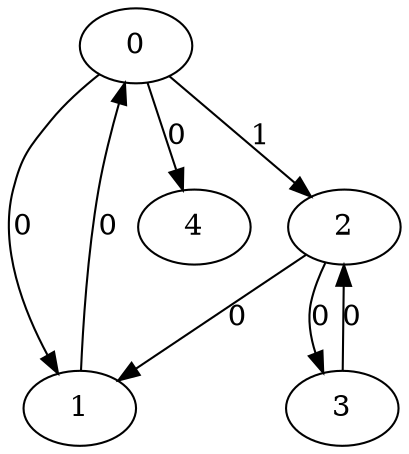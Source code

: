 // Source:242 Canonical: -1 0 1 -1 0 0 -1 -1 -1 -1 -1 0 -1 0 -1 -1 -1 0 -1 -1 -1 -1 -1 -1 -1
digraph HRA_from_242_graph_000 {
  0 -> 1 [label="0"];
  0 -> 2 [label="1"];
  1 -> 0 [label="0"];
  2 -> 1 [label="0"];
  2 -> 3 [label="0"];
  3 -> 2 [label="0"];
  0 -> 4 [label="0"];
}

// Source:242 Canonical: -1 0 1 -1 0 0 -1 -1 -1 -1 -1 0 -1 0 -1 -1 -1 0 -1 -1 0 -1 -1 -1 -1
digraph HRA_from_242_graph_001 {
  0 -> 1 [label="0"];
  0 -> 2 [label="1"];
  1 -> 0 [label="0"];
  2 -> 1 [label="0"];
  2 -> 3 [label="0"];
  3 -> 2 [label="0"];
  0 -> 4 [label="0"];
  4 -> 0 [label="0"];
}

// Source:242 Canonical: -1 0 1 -1 -1 0 -1 -1 -1 0 -1 0 -1 0 -1 -1 -1 0 -1 -1 -1 -1 -1 -1 -1
digraph HRA_from_242_graph_002 {
  0 -> 1 [label="0"];
  0 -> 2 [label="1"];
  1 -> 0 [label="0"];
  2 -> 1 [label="0"];
  2 -> 3 [label="0"];
  3 -> 2 [label="0"];
  1 -> 4 [label="0"];
}

// Source:242 Canonical: -1 0 1 -1 0 0 -1 -1 -1 0 -1 0 -1 0 -1 -1 -1 0 -1 -1 -1 -1 -1 -1 -1
digraph HRA_from_242_graph_003 {
  0 -> 1 [label="0"];
  0 -> 2 [label="1"];
  1 -> 0 [label="0"];
  2 -> 1 [label="0"];
  2 -> 3 [label="0"];
  3 -> 2 [label="0"];
  0 -> 4 [label="0"];
  1 -> 4 [label="0"];
}

// Source:242 Canonical: -1 0 1 -1 -1 0 -1 -1 -1 0 -1 0 -1 0 -1 -1 -1 0 -1 -1 0 -1 -1 -1 -1
digraph HRA_from_242_graph_004 {
  0 -> 1 [label="0"];
  0 -> 2 [label="1"];
  1 -> 0 [label="0"];
  2 -> 1 [label="0"];
  2 -> 3 [label="0"];
  3 -> 2 [label="0"];
  4 -> 0 [label="0"];
  1 -> 4 [label="0"];
}

// Source:242 Canonical: -1 0 1 -1 0 0 -1 -1 -1 0 -1 0 -1 0 -1 -1 -1 0 -1 -1 0 -1 -1 -1 -1
digraph HRA_from_242_graph_005 {
  0 -> 1 [label="0"];
  0 -> 2 [label="1"];
  1 -> 0 [label="0"];
  2 -> 1 [label="0"];
  2 -> 3 [label="0"];
  3 -> 2 [label="0"];
  0 -> 4 [label="0"];
  4 -> 0 [label="0"];
  1 -> 4 [label="0"];
}

// Source:242 Canonical: -1 0 1 -1 0 0 -1 -1 -1 -1 -1 0 -1 0 -1 -1 -1 0 -1 -1 -1 0 -1 -1 -1
digraph HRA_from_242_graph_006 {
  0 -> 1 [label="0"];
  0 -> 2 [label="1"];
  1 -> 0 [label="0"];
  2 -> 1 [label="0"];
  2 -> 3 [label="0"];
  3 -> 2 [label="0"];
  0 -> 4 [label="0"];
  4 -> 1 [label="0"];
}

// Source:242 Canonical: -1 0 1 -1 0 0 -1 -1 -1 -1 -1 0 -1 0 -1 -1 -1 0 -1 -1 0 0 -1 -1 -1
digraph HRA_from_242_graph_007 {
  0 -> 1 [label="0"];
  0 -> 2 [label="1"];
  1 -> 0 [label="0"];
  2 -> 1 [label="0"];
  2 -> 3 [label="0"];
  3 -> 2 [label="0"];
  0 -> 4 [label="0"];
  4 -> 0 [label="0"];
  4 -> 1 [label="0"];
}

// Source:242 Canonical: -1 0 1 -1 -1 0 -1 -1 -1 0 -1 0 -1 0 -1 -1 -1 0 -1 -1 -1 0 -1 -1 -1
digraph HRA_from_242_graph_008 {
  0 -> 1 [label="0"];
  0 -> 2 [label="1"];
  1 -> 0 [label="0"];
  2 -> 1 [label="0"];
  2 -> 3 [label="0"];
  3 -> 2 [label="0"];
  1 -> 4 [label="0"];
  4 -> 1 [label="0"];
}

// Source:242 Canonical: -1 0 1 -1 0 0 -1 -1 -1 0 -1 0 -1 0 -1 -1 -1 0 -1 -1 -1 0 -1 -1 -1
digraph HRA_from_242_graph_009 {
  0 -> 1 [label="0"];
  0 -> 2 [label="1"];
  1 -> 0 [label="0"];
  2 -> 1 [label="0"];
  2 -> 3 [label="0"];
  3 -> 2 [label="0"];
  0 -> 4 [label="0"];
  1 -> 4 [label="0"];
  4 -> 1 [label="0"];
}

// Source:242 Canonical: -1 0 1 -1 -1 0 -1 -1 -1 0 -1 0 -1 0 -1 -1 -1 0 -1 -1 0 0 -1 -1 -1
digraph HRA_from_242_graph_010 {
  0 -> 1 [label="0"];
  0 -> 2 [label="1"];
  1 -> 0 [label="0"];
  2 -> 1 [label="0"];
  2 -> 3 [label="0"];
  3 -> 2 [label="0"];
  4 -> 0 [label="0"];
  1 -> 4 [label="0"];
  4 -> 1 [label="0"];
}

// Source:242 Canonical: -1 0 1 -1 0 0 -1 -1 -1 0 -1 0 -1 0 -1 -1 -1 0 -1 -1 0 0 -1 -1 -1
digraph HRA_from_242_graph_011 {
  0 -> 1 [label="0"];
  0 -> 2 [label="1"];
  1 -> 0 [label="0"];
  2 -> 1 [label="0"];
  2 -> 3 [label="0"];
  3 -> 2 [label="0"];
  0 -> 4 [label="0"];
  4 -> 0 [label="0"];
  1 -> 4 [label="0"];
  4 -> 1 [label="0"];
}

// Source:242 Canonical: -1 0 1 -1 -1 0 -1 -1 -1 -1 -1 0 -1 0 0 -1 -1 0 -1 -1 -1 -1 -1 -1 -1
digraph HRA_from_242_graph_012 {
  0 -> 1 [label="0"];
  0 -> 2 [label="1"];
  1 -> 0 [label="0"];
  2 -> 1 [label="0"];
  2 -> 3 [label="0"];
  3 -> 2 [label="0"];
  2 -> 4 [label="0"];
}

// Source:242 Canonical: -1 0 1 -1 0 0 -1 -1 -1 -1 -1 0 -1 0 0 -1 -1 0 -1 -1 -1 -1 -1 -1 -1
digraph HRA_from_242_graph_013 {
  0 -> 1 [label="0"];
  0 -> 2 [label="1"];
  1 -> 0 [label="0"];
  2 -> 1 [label="0"];
  2 -> 3 [label="0"];
  3 -> 2 [label="0"];
  0 -> 4 [label="0"];
  2 -> 4 [label="0"];
}

// Source:242 Canonical: -1 0 1 -1 -1 0 -1 -1 -1 -1 -1 0 -1 0 0 -1 -1 0 -1 -1 0 -1 -1 -1 -1
digraph HRA_from_242_graph_014 {
  0 -> 1 [label="0"];
  0 -> 2 [label="1"];
  1 -> 0 [label="0"];
  2 -> 1 [label="0"];
  2 -> 3 [label="0"];
  3 -> 2 [label="0"];
  4 -> 0 [label="0"];
  2 -> 4 [label="0"];
}

// Source:242 Canonical: -1 0 1 -1 0 0 -1 -1 -1 -1 -1 0 -1 0 0 -1 -1 0 -1 -1 0 -1 -1 -1 -1
digraph HRA_from_242_graph_015 {
  0 -> 1 [label="0"];
  0 -> 2 [label="1"];
  1 -> 0 [label="0"];
  2 -> 1 [label="0"];
  2 -> 3 [label="0"];
  3 -> 2 [label="0"];
  0 -> 4 [label="0"];
  4 -> 0 [label="0"];
  2 -> 4 [label="0"];
}

// Source:242 Canonical: -1 0 1 -1 -1 0 -1 -1 -1 0 -1 0 -1 0 0 -1 -1 0 -1 -1 -1 -1 -1 -1 -1
digraph HRA_from_242_graph_016 {
  0 -> 1 [label="0"];
  0 -> 2 [label="1"];
  1 -> 0 [label="0"];
  2 -> 1 [label="0"];
  2 -> 3 [label="0"];
  3 -> 2 [label="0"];
  1 -> 4 [label="0"];
  2 -> 4 [label="0"];
}

// Source:242 Canonical: -1 0 1 -1 0 0 -1 -1 -1 0 -1 0 -1 0 0 -1 -1 0 -1 -1 -1 -1 -1 -1 -1
digraph HRA_from_242_graph_017 {
  0 -> 1 [label="0"];
  0 -> 2 [label="1"];
  1 -> 0 [label="0"];
  2 -> 1 [label="0"];
  2 -> 3 [label="0"];
  3 -> 2 [label="0"];
  0 -> 4 [label="0"];
  1 -> 4 [label="0"];
  2 -> 4 [label="0"];
}

// Source:242 Canonical: -1 0 1 -1 -1 0 -1 -1 -1 0 -1 0 -1 0 0 -1 -1 0 -1 -1 0 -1 -1 -1 -1
digraph HRA_from_242_graph_018 {
  0 -> 1 [label="0"];
  0 -> 2 [label="1"];
  1 -> 0 [label="0"];
  2 -> 1 [label="0"];
  2 -> 3 [label="0"];
  3 -> 2 [label="0"];
  4 -> 0 [label="0"];
  1 -> 4 [label="0"];
  2 -> 4 [label="0"];
}

// Source:242 Canonical: -1 0 1 -1 0 0 -1 -1 -1 0 -1 0 -1 0 0 -1 -1 0 -1 -1 0 -1 -1 -1 -1
digraph HRA_from_242_graph_019 {
  0 -> 1 [label="0"];
  0 -> 2 [label="1"];
  1 -> 0 [label="0"];
  2 -> 1 [label="0"];
  2 -> 3 [label="0"];
  3 -> 2 [label="0"];
  0 -> 4 [label="0"];
  4 -> 0 [label="0"];
  1 -> 4 [label="0"];
  2 -> 4 [label="0"];
}

// Source:242 Canonical: -1 0 1 -1 -1 0 -1 -1 -1 -1 -1 0 -1 0 0 -1 -1 0 -1 -1 -1 0 -1 -1 -1
digraph HRA_from_242_graph_020 {
  0 -> 1 [label="0"];
  0 -> 2 [label="1"];
  1 -> 0 [label="0"];
  2 -> 1 [label="0"];
  2 -> 3 [label="0"];
  3 -> 2 [label="0"];
  4 -> 1 [label="0"];
  2 -> 4 [label="0"];
}

// Source:242 Canonical: -1 0 1 -1 0 0 -1 -1 -1 -1 -1 0 -1 0 0 -1 -1 0 -1 -1 -1 0 -1 -1 -1
digraph HRA_from_242_graph_021 {
  0 -> 1 [label="0"];
  0 -> 2 [label="1"];
  1 -> 0 [label="0"];
  2 -> 1 [label="0"];
  2 -> 3 [label="0"];
  3 -> 2 [label="0"];
  0 -> 4 [label="0"];
  4 -> 1 [label="0"];
  2 -> 4 [label="0"];
}

// Source:242 Canonical: -1 0 1 -1 -1 0 -1 -1 -1 -1 -1 0 -1 0 0 -1 -1 0 -1 -1 0 0 -1 -1 -1
digraph HRA_from_242_graph_022 {
  0 -> 1 [label="0"];
  0 -> 2 [label="1"];
  1 -> 0 [label="0"];
  2 -> 1 [label="0"];
  2 -> 3 [label="0"];
  3 -> 2 [label="0"];
  4 -> 0 [label="0"];
  4 -> 1 [label="0"];
  2 -> 4 [label="0"];
}

// Source:242 Canonical: -1 0 1 -1 0 0 -1 -1 -1 -1 -1 0 -1 0 0 -1 -1 0 -1 -1 0 0 -1 -1 -1
digraph HRA_from_242_graph_023 {
  0 -> 1 [label="0"];
  0 -> 2 [label="1"];
  1 -> 0 [label="0"];
  2 -> 1 [label="0"];
  2 -> 3 [label="0"];
  3 -> 2 [label="0"];
  0 -> 4 [label="0"];
  4 -> 0 [label="0"];
  4 -> 1 [label="0"];
  2 -> 4 [label="0"];
}

// Source:242 Canonical: -1 0 1 -1 -1 0 -1 -1 -1 0 -1 0 -1 0 0 -1 -1 0 -1 -1 -1 0 -1 -1 -1
digraph HRA_from_242_graph_024 {
  0 -> 1 [label="0"];
  0 -> 2 [label="1"];
  1 -> 0 [label="0"];
  2 -> 1 [label="0"];
  2 -> 3 [label="0"];
  3 -> 2 [label="0"];
  1 -> 4 [label="0"];
  4 -> 1 [label="0"];
  2 -> 4 [label="0"];
}

// Source:242 Canonical: -1 0 1 -1 0 0 -1 -1 -1 0 -1 0 -1 0 0 -1 -1 0 -1 -1 -1 0 -1 -1 -1
digraph HRA_from_242_graph_025 {
  0 -> 1 [label="0"];
  0 -> 2 [label="1"];
  1 -> 0 [label="0"];
  2 -> 1 [label="0"];
  2 -> 3 [label="0"];
  3 -> 2 [label="0"];
  0 -> 4 [label="0"];
  1 -> 4 [label="0"];
  4 -> 1 [label="0"];
  2 -> 4 [label="0"];
}

// Source:242 Canonical: -1 0 1 -1 -1 0 -1 -1 -1 0 -1 0 -1 0 0 -1 -1 0 -1 -1 0 0 -1 -1 -1
digraph HRA_from_242_graph_026 {
  0 -> 1 [label="0"];
  0 -> 2 [label="1"];
  1 -> 0 [label="0"];
  2 -> 1 [label="0"];
  2 -> 3 [label="0"];
  3 -> 2 [label="0"];
  4 -> 0 [label="0"];
  1 -> 4 [label="0"];
  4 -> 1 [label="0"];
  2 -> 4 [label="0"];
}

// Source:242 Canonical: -1 0 1 -1 0 0 -1 -1 -1 0 -1 0 -1 0 0 -1 -1 0 -1 -1 0 0 -1 -1 -1
digraph HRA_from_242_graph_027 {
  0 -> 1 [label="0"];
  0 -> 2 [label="1"];
  1 -> 0 [label="0"];
  2 -> 1 [label="0"];
  2 -> 3 [label="0"];
  3 -> 2 [label="0"];
  0 -> 4 [label="0"];
  4 -> 0 [label="0"];
  1 -> 4 [label="0"];
  4 -> 1 [label="0"];
  2 -> 4 [label="0"];
}

// Source:242 Canonical: -1 0 1 -1 0 0 -1 -1 -1 -1 -1 0 -1 0 -1 -1 -1 0 -1 -1 -1 -1 0 -1 -1
digraph HRA_from_242_graph_028 {
  0 -> 1 [label="0"];
  0 -> 2 [label="1"];
  1 -> 0 [label="0"];
  2 -> 1 [label="0"];
  2 -> 3 [label="0"];
  3 -> 2 [label="0"];
  0 -> 4 [label="0"];
  4 -> 2 [label="0"];
}

// Source:242 Canonical: -1 0 1 -1 0 0 -1 -1 -1 -1 -1 0 -1 0 -1 -1 -1 0 -1 -1 0 -1 0 -1 -1
digraph HRA_from_242_graph_029 {
  0 -> 1 [label="0"];
  0 -> 2 [label="1"];
  1 -> 0 [label="0"];
  2 -> 1 [label="0"];
  2 -> 3 [label="0"];
  3 -> 2 [label="0"];
  0 -> 4 [label="0"];
  4 -> 0 [label="0"];
  4 -> 2 [label="0"];
}

// Source:242 Canonical: -1 0 1 -1 -1 0 -1 -1 -1 0 -1 0 -1 0 -1 -1 -1 0 -1 -1 -1 -1 0 -1 -1
digraph HRA_from_242_graph_030 {
  0 -> 1 [label="0"];
  0 -> 2 [label="1"];
  1 -> 0 [label="0"];
  2 -> 1 [label="0"];
  2 -> 3 [label="0"];
  3 -> 2 [label="0"];
  1 -> 4 [label="0"];
  4 -> 2 [label="0"];
}

// Source:242 Canonical: -1 0 1 -1 0 0 -1 -1 -1 0 -1 0 -1 0 -1 -1 -1 0 -1 -1 -1 -1 0 -1 -1
digraph HRA_from_242_graph_031 {
  0 -> 1 [label="0"];
  0 -> 2 [label="1"];
  1 -> 0 [label="0"];
  2 -> 1 [label="0"];
  2 -> 3 [label="0"];
  3 -> 2 [label="0"];
  0 -> 4 [label="0"];
  1 -> 4 [label="0"];
  4 -> 2 [label="0"];
}

// Source:242 Canonical: -1 0 1 -1 -1 0 -1 -1 -1 0 -1 0 -1 0 -1 -1 -1 0 -1 -1 0 -1 0 -1 -1
digraph HRA_from_242_graph_032 {
  0 -> 1 [label="0"];
  0 -> 2 [label="1"];
  1 -> 0 [label="0"];
  2 -> 1 [label="0"];
  2 -> 3 [label="0"];
  3 -> 2 [label="0"];
  4 -> 0 [label="0"];
  1 -> 4 [label="0"];
  4 -> 2 [label="0"];
}

// Source:242 Canonical: -1 0 1 -1 0 0 -1 -1 -1 0 -1 0 -1 0 -1 -1 -1 0 -1 -1 0 -1 0 -1 -1
digraph HRA_from_242_graph_033 {
  0 -> 1 [label="0"];
  0 -> 2 [label="1"];
  1 -> 0 [label="0"];
  2 -> 1 [label="0"];
  2 -> 3 [label="0"];
  3 -> 2 [label="0"];
  0 -> 4 [label="0"];
  4 -> 0 [label="0"];
  1 -> 4 [label="0"];
  4 -> 2 [label="0"];
}

// Source:242 Canonical: -1 0 1 -1 0 0 -1 -1 -1 -1 -1 0 -1 0 -1 -1 -1 0 -1 -1 -1 0 0 -1 -1
digraph HRA_from_242_graph_034 {
  0 -> 1 [label="0"];
  0 -> 2 [label="1"];
  1 -> 0 [label="0"];
  2 -> 1 [label="0"];
  2 -> 3 [label="0"];
  3 -> 2 [label="0"];
  0 -> 4 [label="0"];
  4 -> 1 [label="0"];
  4 -> 2 [label="0"];
}

// Source:242 Canonical: -1 0 1 -1 0 0 -1 -1 -1 -1 -1 0 -1 0 -1 -1 -1 0 -1 -1 0 0 0 -1 -1
digraph HRA_from_242_graph_035 {
  0 -> 1 [label="0"];
  0 -> 2 [label="1"];
  1 -> 0 [label="0"];
  2 -> 1 [label="0"];
  2 -> 3 [label="0"];
  3 -> 2 [label="0"];
  0 -> 4 [label="0"];
  4 -> 0 [label="0"];
  4 -> 1 [label="0"];
  4 -> 2 [label="0"];
}

// Source:242 Canonical: -1 0 1 -1 -1 0 -1 -1 -1 0 -1 0 -1 0 -1 -1 -1 0 -1 -1 -1 0 0 -1 -1
digraph HRA_from_242_graph_036 {
  0 -> 1 [label="0"];
  0 -> 2 [label="1"];
  1 -> 0 [label="0"];
  2 -> 1 [label="0"];
  2 -> 3 [label="0"];
  3 -> 2 [label="0"];
  1 -> 4 [label="0"];
  4 -> 1 [label="0"];
  4 -> 2 [label="0"];
}

// Source:242 Canonical: -1 0 1 -1 0 0 -1 -1 -1 0 -1 0 -1 0 -1 -1 -1 0 -1 -1 -1 0 0 -1 -1
digraph HRA_from_242_graph_037 {
  0 -> 1 [label="0"];
  0 -> 2 [label="1"];
  1 -> 0 [label="0"];
  2 -> 1 [label="0"];
  2 -> 3 [label="0"];
  3 -> 2 [label="0"];
  0 -> 4 [label="0"];
  1 -> 4 [label="0"];
  4 -> 1 [label="0"];
  4 -> 2 [label="0"];
}

// Source:242 Canonical: -1 0 1 -1 -1 0 -1 -1 -1 0 -1 0 -1 0 -1 -1 -1 0 -1 -1 0 0 0 -1 -1
digraph HRA_from_242_graph_038 {
  0 -> 1 [label="0"];
  0 -> 2 [label="1"];
  1 -> 0 [label="0"];
  2 -> 1 [label="0"];
  2 -> 3 [label="0"];
  3 -> 2 [label="0"];
  4 -> 0 [label="0"];
  1 -> 4 [label="0"];
  4 -> 1 [label="0"];
  4 -> 2 [label="0"];
}

// Source:242 Canonical: -1 0 1 -1 0 0 -1 -1 -1 0 -1 0 -1 0 -1 -1 -1 0 -1 -1 0 0 0 -1 -1
digraph HRA_from_242_graph_039 {
  0 -> 1 [label="0"];
  0 -> 2 [label="1"];
  1 -> 0 [label="0"];
  2 -> 1 [label="0"];
  2 -> 3 [label="0"];
  3 -> 2 [label="0"];
  0 -> 4 [label="0"];
  4 -> 0 [label="0"];
  1 -> 4 [label="0"];
  4 -> 1 [label="0"];
  4 -> 2 [label="0"];
}

// Source:242 Canonical: -1 0 1 -1 -1 0 -1 -1 -1 -1 -1 0 -1 0 0 -1 -1 0 -1 -1 -1 -1 0 -1 -1
digraph HRA_from_242_graph_040 {
  0 -> 1 [label="0"];
  0 -> 2 [label="1"];
  1 -> 0 [label="0"];
  2 -> 1 [label="0"];
  2 -> 3 [label="0"];
  3 -> 2 [label="0"];
  2 -> 4 [label="0"];
  4 -> 2 [label="0"];
}

// Source:242 Canonical: -1 0 1 -1 0 0 -1 -1 -1 -1 -1 0 -1 0 0 -1 -1 0 -1 -1 -1 -1 0 -1 -1
digraph HRA_from_242_graph_041 {
  0 -> 1 [label="0"];
  0 -> 2 [label="1"];
  1 -> 0 [label="0"];
  2 -> 1 [label="0"];
  2 -> 3 [label="0"];
  3 -> 2 [label="0"];
  0 -> 4 [label="0"];
  2 -> 4 [label="0"];
  4 -> 2 [label="0"];
}

// Source:242 Canonical: -1 0 1 -1 -1 0 -1 -1 -1 -1 -1 0 -1 0 0 -1 -1 0 -1 -1 0 -1 0 -1 -1
digraph HRA_from_242_graph_042 {
  0 -> 1 [label="0"];
  0 -> 2 [label="1"];
  1 -> 0 [label="0"];
  2 -> 1 [label="0"];
  2 -> 3 [label="0"];
  3 -> 2 [label="0"];
  4 -> 0 [label="0"];
  2 -> 4 [label="0"];
  4 -> 2 [label="0"];
}

// Source:242 Canonical: -1 0 1 -1 0 0 -1 -1 -1 -1 -1 0 -1 0 0 -1 -1 0 -1 -1 0 -1 0 -1 -1
digraph HRA_from_242_graph_043 {
  0 -> 1 [label="0"];
  0 -> 2 [label="1"];
  1 -> 0 [label="0"];
  2 -> 1 [label="0"];
  2 -> 3 [label="0"];
  3 -> 2 [label="0"];
  0 -> 4 [label="0"];
  4 -> 0 [label="0"];
  2 -> 4 [label="0"];
  4 -> 2 [label="0"];
}

// Source:242 Canonical: -1 0 1 -1 -1 0 -1 -1 -1 0 -1 0 -1 0 0 -1 -1 0 -1 -1 -1 -1 0 -1 -1
digraph HRA_from_242_graph_044 {
  0 -> 1 [label="0"];
  0 -> 2 [label="1"];
  1 -> 0 [label="0"];
  2 -> 1 [label="0"];
  2 -> 3 [label="0"];
  3 -> 2 [label="0"];
  1 -> 4 [label="0"];
  2 -> 4 [label="0"];
  4 -> 2 [label="0"];
}

// Source:242 Canonical: -1 0 1 -1 0 0 -1 -1 -1 0 -1 0 -1 0 0 -1 -1 0 -1 -1 -1 -1 0 -1 -1
digraph HRA_from_242_graph_045 {
  0 -> 1 [label="0"];
  0 -> 2 [label="1"];
  1 -> 0 [label="0"];
  2 -> 1 [label="0"];
  2 -> 3 [label="0"];
  3 -> 2 [label="0"];
  0 -> 4 [label="0"];
  1 -> 4 [label="0"];
  2 -> 4 [label="0"];
  4 -> 2 [label="0"];
}

// Source:242 Canonical: -1 0 1 -1 -1 0 -1 -1 -1 0 -1 0 -1 0 0 -1 -1 0 -1 -1 0 -1 0 -1 -1
digraph HRA_from_242_graph_046 {
  0 -> 1 [label="0"];
  0 -> 2 [label="1"];
  1 -> 0 [label="0"];
  2 -> 1 [label="0"];
  2 -> 3 [label="0"];
  3 -> 2 [label="0"];
  4 -> 0 [label="0"];
  1 -> 4 [label="0"];
  2 -> 4 [label="0"];
  4 -> 2 [label="0"];
}

// Source:242 Canonical: -1 0 1 -1 0 0 -1 -1 -1 0 -1 0 -1 0 0 -1 -1 0 -1 -1 0 -1 0 -1 -1
digraph HRA_from_242_graph_047 {
  0 -> 1 [label="0"];
  0 -> 2 [label="1"];
  1 -> 0 [label="0"];
  2 -> 1 [label="0"];
  2 -> 3 [label="0"];
  3 -> 2 [label="0"];
  0 -> 4 [label="0"];
  4 -> 0 [label="0"];
  1 -> 4 [label="0"];
  2 -> 4 [label="0"];
  4 -> 2 [label="0"];
}

// Source:242 Canonical: -1 0 1 -1 -1 0 -1 -1 -1 -1 -1 0 -1 0 0 -1 -1 0 -1 -1 -1 0 0 -1 -1
digraph HRA_from_242_graph_048 {
  0 -> 1 [label="0"];
  0 -> 2 [label="1"];
  1 -> 0 [label="0"];
  2 -> 1 [label="0"];
  2 -> 3 [label="0"];
  3 -> 2 [label="0"];
  4 -> 1 [label="0"];
  2 -> 4 [label="0"];
  4 -> 2 [label="0"];
}

// Source:242 Canonical: -1 0 1 -1 0 0 -1 -1 -1 -1 -1 0 -1 0 0 -1 -1 0 -1 -1 -1 0 0 -1 -1
digraph HRA_from_242_graph_049 {
  0 -> 1 [label="0"];
  0 -> 2 [label="1"];
  1 -> 0 [label="0"];
  2 -> 1 [label="0"];
  2 -> 3 [label="0"];
  3 -> 2 [label="0"];
  0 -> 4 [label="0"];
  4 -> 1 [label="0"];
  2 -> 4 [label="0"];
  4 -> 2 [label="0"];
}

// Source:242 Canonical: -1 0 1 -1 -1 0 -1 -1 -1 -1 -1 0 -1 0 0 -1 -1 0 -1 -1 0 0 0 -1 -1
digraph HRA_from_242_graph_050 {
  0 -> 1 [label="0"];
  0 -> 2 [label="1"];
  1 -> 0 [label="0"];
  2 -> 1 [label="0"];
  2 -> 3 [label="0"];
  3 -> 2 [label="0"];
  4 -> 0 [label="0"];
  4 -> 1 [label="0"];
  2 -> 4 [label="0"];
  4 -> 2 [label="0"];
}

// Source:242 Canonical: -1 0 1 -1 0 0 -1 -1 -1 -1 -1 0 -1 0 0 -1 -1 0 -1 -1 0 0 0 -1 -1
digraph HRA_from_242_graph_051 {
  0 -> 1 [label="0"];
  0 -> 2 [label="1"];
  1 -> 0 [label="0"];
  2 -> 1 [label="0"];
  2 -> 3 [label="0"];
  3 -> 2 [label="0"];
  0 -> 4 [label="0"];
  4 -> 0 [label="0"];
  4 -> 1 [label="0"];
  2 -> 4 [label="0"];
  4 -> 2 [label="0"];
}

// Source:242 Canonical: -1 0 1 -1 -1 0 -1 -1 -1 0 -1 0 -1 0 0 -1 -1 0 -1 -1 -1 0 0 -1 -1
digraph HRA_from_242_graph_052 {
  0 -> 1 [label="0"];
  0 -> 2 [label="1"];
  1 -> 0 [label="0"];
  2 -> 1 [label="0"];
  2 -> 3 [label="0"];
  3 -> 2 [label="0"];
  1 -> 4 [label="0"];
  4 -> 1 [label="0"];
  2 -> 4 [label="0"];
  4 -> 2 [label="0"];
}

// Source:242 Canonical: -1 0 1 -1 0 0 -1 -1 -1 0 -1 0 -1 0 0 -1 -1 0 -1 -1 -1 0 0 -1 -1
digraph HRA_from_242_graph_053 {
  0 -> 1 [label="0"];
  0 -> 2 [label="1"];
  1 -> 0 [label="0"];
  2 -> 1 [label="0"];
  2 -> 3 [label="0"];
  3 -> 2 [label="0"];
  0 -> 4 [label="0"];
  1 -> 4 [label="0"];
  4 -> 1 [label="0"];
  2 -> 4 [label="0"];
  4 -> 2 [label="0"];
}

// Source:242 Canonical: -1 0 1 -1 -1 0 -1 -1 -1 0 -1 0 -1 0 0 -1 -1 0 -1 -1 0 0 0 -1 -1
digraph HRA_from_242_graph_054 {
  0 -> 1 [label="0"];
  0 -> 2 [label="1"];
  1 -> 0 [label="0"];
  2 -> 1 [label="0"];
  2 -> 3 [label="0"];
  3 -> 2 [label="0"];
  4 -> 0 [label="0"];
  1 -> 4 [label="0"];
  4 -> 1 [label="0"];
  2 -> 4 [label="0"];
  4 -> 2 [label="0"];
}

// Source:242 Canonical: -1 0 1 -1 0 0 -1 -1 -1 0 -1 0 -1 0 0 -1 -1 0 -1 -1 0 0 0 -1 -1
digraph HRA_from_242_graph_055 {
  0 -> 1 [label="0"];
  0 -> 2 [label="1"];
  1 -> 0 [label="0"];
  2 -> 1 [label="0"];
  2 -> 3 [label="0"];
  3 -> 2 [label="0"];
  0 -> 4 [label="0"];
  4 -> 0 [label="0"];
  1 -> 4 [label="0"];
  4 -> 1 [label="0"];
  2 -> 4 [label="0"];
  4 -> 2 [label="0"];
}

// Source:242 Canonical: -1 0 1 -1 -1 0 -1 -1 -1 -1 -1 0 -1 0 -1 -1 -1 0 -1 0 -1 -1 -1 -1 -1
digraph HRA_from_242_graph_056 {
  0 -> 1 [label="0"];
  0 -> 2 [label="1"];
  1 -> 0 [label="0"];
  2 -> 1 [label="0"];
  2 -> 3 [label="0"];
  3 -> 2 [label="0"];
  3 -> 4 [label="0"];
}

// Source:242 Canonical: -1 0 1 -1 0 0 -1 -1 -1 -1 -1 0 -1 0 -1 -1 -1 0 -1 0 -1 -1 -1 -1 -1
digraph HRA_from_242_graph_057 {
  0 -> 1 [label="0"];
  0 -> 2 [label="1"];
  1 -> 0 [label="0"];
  2 -> 1 [label="0"];
  2 -> 3 [label="0"];
  3 -> 2 [label="0"];
  0 -> 4 [label="0"];
  3 -> 4 [label="0"];
}

// Source:242 Canonical: -1 0 1 -1 -1 0 -1 -1 -1 -1 -1 0 -1 0 -1 -1 -1 0 -1 0 0 -1 -1 -1 -1
digraph HRA_from_242_graph_058 {
  0 -> 1 [label="0"];
  0 -> 2 [label="1"];
  1 -> 0 [label="0"];
  2 -> 1 [label="0"];
  2 -> 3 [label="0"];
  3 -> 2 [label="0"];
  4 -> 0 [label="0"];
  3 -> 4 [label="0"];
}

// Source:242 Canonical: -1 0 1 -1 0 0 -1 -1 -1 -1 -1 0 -1 0 -1 -1 -1 0 -1 0 0 -1 -1 -1 -1
digraph HRA_from_242_graph_059 {
  0 -> 1 [label="0"];
  0 -> 2 [label="1"];
  1 -> 0 [label="0"];
  2 -> 1 [label="0"];
  2 -> 3 [label="0"];
  3 -> 2 [label="0"];
  0 -> 4 [label="0"];
  4 -> 0 [label="0"];
  3 -> 4 [label="0"];
}

// Source:242 Canonical: -1 0 1 -1 -1 0 -1 -1 -1 0 -1 0 -1 0 -1 -1 -1 0 -1 0 -1 -1 -1 -1 -1
digraph HRA_from_242_graph_060 {
  0 -> 1 [label="0"];
  0 -> 2 [label="1"];
  1 -> 0 [label="0"];
  2 -> 1 [label="0"];
  2 -> 3 [label="0"];
  3 -> 2 [label="0"];
  1 -> 4 [label="0"];
  3 -> 4 [label="0"];
}

// Source:242 Canonical: -1 0 1 -1 0 0 -1 -1 -1 0 -1 0 -1 0 -1 -1 -1 0 -1 0 -1 -1 -1 -1 -1
digraph HRA_from_242_graph_061 {
  0 -> 1 [label="0"];
  0 -> 2 [label="1"];
  1 -> 0 [label="0"];
  2 -> 1 [label="0"];
  2 -> 3 [label="0"];
  3 -> 2 [label="0"];
  0 -> 4 [label="0"];
  1 -> 4 [label="0"];
  3 -> 4 [label="0"];
}

// Source:242 Canonical: -1 0 1 -1 -1 0 -1 -1 -1 0 -1 0 -1 0 -1 -1 -1 0 -1 0 0 -1 -1 -1 -1
digraph HRA_from_242_graph_062 {
  0 -> 1 [label="0"];
  0 -> 2 [label="1"];
  1 -> 0 [label="0"];
  2 -> 1 [label="0"];
  2 -> 3 [label="0"];
  3 -> 2 [label="0"];
  4 -> 0 [label="0"];
  1 -> 4 [label="0"];
  3 -> 4 [label="0"];
}

// Source:242 Canonical: -1 0 1 -1 0 0 -1 -1 -1 0 -1 0 -1 0 -1 -1 -1 0 -1 0 0 -1 -1 -1 -1
digraph HRA_from_242_graph_063 {
  0 -> 1 [label="0"];
  0 -> 2 [label="1"];
  1 -> 0 [label="0"];
  2 -> 1 [label="0"];
  2 -> 3 [label="0"];
  3 -> 2 [label="0"];
  0 -> 4 [label="0"];
  4 -> 0 [label="0"];
  1 -> 4 [label="0"];
  3 -> 4 [label="0"];
}

// Source:242 Canonical: -1 0 1 -1 -1 0 -1 -1 -1 -1 -1 0 -1 0 -1 -1 -1 0 -1 0 -1 0 -1 -1 -1
digraph HRA_from_242_graph_064 {
  0 -> 1 [label="0"];
  0 -> 2 [label="1"];
  1 -> 0 [label="0"];
  2 -> 1 [label="0"];
  2 -> 3 [label="0"];
  3 -> 2 [label="0"];
  4 -> 1 [label="0"];
  3 -> 4 [label="0"];
}

// Source:242 Canonical: -1 0 1 -1 0 0 -1 -1 -1 -1 -1 0 -1 0 -1 -1 -1 0 -1 0 -1 0 -1 -1 -1
digraph HRA_from_242_graph_065 {
  0 -> 1 [label="0"];
  0 -> 2 [label="1"];
  1 -> 0 [label="0"];
  2 -> 1 [label="0"];
  2 -> 3 [label="0"];
  3 -> 2 [label="0"];
  0 -> 4 [label="0"];
  4 -> 1 [label="0"];
  3 -> 4 [label="0"];
}

// Source:242 Canonical: -1 0 1 -1 -1 0 -1 -1 -1 -1 -1 0 -1 0 -1 -1 -1 0 -1 0 0 0 -1 -1 -1
digraph HRA_from_242_graph_066 {
  0 -> 1 [label="0"];
  0 -> 2 [label="1"];
  1 -> 0 [label="0"];
  2 -> 1 [label="0"];
  2 -> 3 [label="0"];
  3 -> 2 [label="0"];
  4 -> 0 [label="0"];
  4 -> 1 [label="0"];
  3 -> 4 [label="0"];
}

// Source:242 Canonical: -1 0 1 -1 0 0 -1 -1 -1 -1 -1 0 -1 0 -1 -1 -1 0 -1 0 0 0 -1 -1 -1
digraph HRA_from_242_graph_067 {
  0 -> 1 [label="0"];
  0 -> 2 [label="1"];
  1 -> 0 [label="0"];
  2 -> 1 [label="0"];
  2 -> 3 [label="0"];
  3 -> 2 [label="0"];
  0 -> 4 [label="0"];
  4 -> 0 [label="0"];
  4 -> 1 [label="0"];
  3 -> 4 [label="0"];
}

// Source:242 Canonical: -1 0 1 -1 -1 0 -1 -1 -1 0 -1 0 -1 0 -1 -1 -1 0 -1 0 -1 0 -1 -1 -1
digraph HRA_from_242_graph_068 {
  0 -> 1 [label="0"];
  0 -> 2 [label="1"];
  1 -> 0 [label="0"];
  2 -> 1 [label="0"];
  2 -> 3 [label="0"];
  3 -> 2 [label="0"];
  1 -> 4 [label="0"];
  4 -> 1 [label="0"];
  3 -> 4 [label="0"];
}

// Source:242 Canonical: -1 0 1 -1 0 0 -1 -1 -1 0 -1 0 -1 0 -1 -1 -1 0 -1 0 -1 0 -1 -1 -1
digraph HRA_from_242_graph_069 {
  0 -> 1 [label="0"];
  0 -> 2 [label="1"];
  1 -> 0 [label="0"];
  2 -> 1 [label="0"];
  2 -> 3 [label="0"];
  3 -> 2 [label="0"];
  0 -> 4 [label="0"];
  1 -> 4 [label="0"];
  4 -> 1 [label="0"];
  3 -> 4 [label="0"];
}

// Source:242 Canonical: -1 0 1 -1 -1 0 -1 -1 -1 0 -1 0 -1 0 -1 -1 -1 0 -1 0 0 0 -1 -1 -1
digraph HRA_from_242_graph_070 {
  0 -> 1 [label="0"];
  0 -> 2 [label="1"];
  1 -> 0 [label="0"];
  2 -> 1 [label="0"];
  2 -> 3 [label="0"];
  3 -> 2 [label="0"];
  4 -> 0 [label="0"];
  1 -> 4 [label="0"];
  4 -> 1 [label="0"];
  3 -> 4 [label="0"];
}

// Source:242 Canonical: -1 0 1 -1 0 0 -1 -1 -1 0 -1 0 -1 0 -1 -1 -1 0 -1 0 0 0 -1 -1 -1
digraph HRA_from_242_graph_071 {
  0 -> 1 [label="0"];
  0 -> 2 [label="1"];
  1 -> 0 [label="0"];
  2 -> 1 [label="0"];
  2 -> 3 [label="0"];
  3 -> 2 [label="0"];
  0 -> 4 [label="0"];
  4 -> 0 [label="0"];
  1 -> 4 [label="0"];
  4 -> 1 [label="0"];
  3 -> 4 [label="0"];
}

// Source:242 Canonical: -1 0 1 -1 -1 0 -1 -1 -1 -1 -1 0 -1 0 0 -1 -1 0 -1 0 -1 -1 -1 -1 -1
digraph HRA_from_242_graph_072 {
  0 -> 1 [label="0"];
  0 -> 2 [label="1"];
  1 -> 0 [label="0"];
  2 -> 1 [label="0"];
  2 -> 3 [label="0"];
  3 -> 2 [label="0"];
  2 -> 4 [label="0"];
  3 -> 4 [label="0"];
}

// Source:242 Canonical: -1 0 1 -1 0 0 -1 -1 -1 -1 -1 0 -1 0 0 -1 -1 0 -1 0 -1 -1 -1 -1 -1
digraph HRA_from_242_graph_073 {
  0 -> 1 [label="0"];
  0 -> 2 [label="1"];
  1 -> 0 [label="0"];
  2 -> 1 [label="0"];
  2 -> 3 [label="0"];
  3 -> 2 [label="0"];
  0 -> 4 [label="0"];
  2 -> 4 [label="0"];
  3 -> 4 [label="0"];
}

// Source:242 Canonical: -1 0 1 -1 -1 0 -1 -1 -1 -1 -1 0 -1 0 0 -1 -1 0 -1 0 0 -1 -1 -1 -1
digraph HRA_from_242_graph_074 {
  0 -> 1 [label="0"];
  0 -> 2 [label="1"];
  1 -> 0 [label="0"];
  2 -> 1 [label="0"];
  2 -> 3 [label="0"];
  3 -> 2 [label="0"];
  4 -> 0 [label="0"];
  2 -> 4 [label="0"];
  3 -> 4 [label="0"];
}

// Source:242 Canonical: -1 0 1 -1 0 0 -1 -1 -1 -1 -1 0 -1 0 0 -1 -1 0 -1 0 0 -1 -1 -1 -1
digraph HRA_from_242_graph_075 {
  0 -> 1 [label="0"];
  0 -> 2 [label="1"];
  1 -> 0 [label="0"];
  2 -> 1 [label="0"];
  2 -> 3 [label="0"];
  3 -> 2 [label="0"];
  0 -> 4 [label="0"];
  4 -> 0 [label="0"];
  2 -> 4 [label="0"];
  3 -> 4 [label="0"];
}

// Source:242 Canonical: -1 0 1 -1 -1 0 -1 -1 -1 0 -1 0 -1 0 0 -1 -1 0 -1 0 -1 -1 -1 -1 -1
digraph HRA_from_242_graph_076 {
  0 -> 1 [label="0"];
  0 -> 2 [label="1"];
  1 -> 0 [label="0"];
  2 -> 1 [label="0"];
  2 -> 3 [label="0"];
  3 -> 2 [label="0"];
  1 -> 4 [label="0"];
  2 -> 4 [label="0"];
  3 -> 4 [label="0"];
}

// Source:242 Canonical: -1 0 1 -1 0 0 -1 -1 -1 0 -1 0 -1 0 0 -1 -1 0 -1 0 -1 -1 -1 -1 -1
digraph HRA_from_242_graph_077 {
  0 -> 1 [label="0"];
  0 -> 2 [label="1"];
  1 -> 0 [label="0"];
  2 -> 1 [label="0"];
  2 -> 3 [label="0"];
  3 -> 2 [label="0"];
  0 -> 4 [label="0"];
  1 -> 4 [label="0"];
  2 -> 4 [label="0"];
  3 -> 4 [label="0"];
}

// Source:242 Canonical: -1 0 1 -1 -1 0 -1 -1 -1 0 -1 0 -1 0 0 -1 -1 0 -1 0 0 -1 -1 -1 -1
digraph HRA_from_242_graph_078 {
  0 -> 1 [label="0"];
  0 -> 2 [label="1"];
  1 -> 0 [label="0"];
  2 -> 1 [label="0"];
  2 -> 3 [label="0"];
  3 -> 2 [label="0"];
  4 -> 0 [label="0"];
  1 -> 4 [label="0"];
  2 -> 4 [label="0"];
  3 -> 4 [label="0"];
}

// Source:242 Canonical: -1 0 1 -1 0 0 -1 -1 -1 0 -1 0 -1 0 0 -1 -1 0 -1 0 0 -1 -1 -1 -1
digraph HRA_from_242_graph_079 {
  0 -> 1 [label="0"];
  0 -> 2 [label="1"];
  1 -> 0 [label="0"];
  2 -> 1 [label="0"];
  2 -> 3 [label="0"];
  3 -> 2 [label="0"];
  0 -> 4 [label="0"];
  4 -> 0 [label="0"];
  1 -> 4 [label="0"];
  2 -> 4 [label="0"];
  3 -> 4 [label="0"];
}

// Source:242 Canonical: -1 0 1 -1 -1 0 -1 -1 -1 -1 -1 0 -1 0 0 -1 -1 0 -1 0 -1 0 -1 -1 -1
digraph HRA_from_242_graph_080 {
  0 -> 1 [label="0"];
  0 -> 2 [label="1"];
  1 -> 0 [label="0"];
  2 -> 1 [label="0"];
  2 -> 3 [label="0"];
  3 -> 2 [label="0"];
  4 -> 1 [label="0"];
  2 -> 4 [label="0"];
  3 -> 4 [label="0"];
}

// Source:242 Canonical: -1 0 1 -1 0 0 -1 -1 -1 -1 -1 0 -1 0 0 -1 -1 0 -1 0 -1 0 -1 -1 -1
digraph HRA_from_242_graph_081 {
  0 -> 1 [label="0"];
  0 -> 2 [label="1"];
  1 -> 0 [label="0"];
  2 -> 1 [label="0"];
  2 -> 3 [label="0"];
  3 -> 2 [label="0"];
  0 -> 4 [label="0"];
  4 -> 1 [label="0"];
  2 -> 4 [label="0"];
  3 -> 4 [label="0"];
}

// Source:242 Canonical: -1 0 1 -1 -1 0 -1 -1 -1 -1 -1 0 -1 0 0 -1 -1 0 -1 0 0 0 -1 -1 -1
digraph HRA_from_242_graph_082 {
  0 -> 1 [label="0"];
  0 -> 2 [label="1"];
  1 -> 0 [label="0"];
  2 -> 1 [label="0"];
  2 -> 3 [label="0"];
  3 -> 2 [label="0"];
  4 -> 0 [label="0"];
  4 -> 1 [label="0"];
  2 -> 4 [label="0"];
  3 -> 4 [label="0"];
}

// Source:242 Canonical: -1 0 1 -1 0 0 -1 -1 -1 -1 -1 0 -1 0 0 -1 -1 0 -1 0 0 0 -1 -1 -1
digraph HRA_from_242_graph_083 {
  0 -> 1 [label="0"];
  0 -> 2 [label="1"];
  1 -> 0 [label="0"];
  2 -> 1 [label="0"];
  2 -> 3 [label="0"];
  3 -> 2 [label="0"];
  0 -> 4 [label="0"];
  4 -> 0 [label="0"];
  4 -> 1 [label="0"];
  2 -> 4 [label="0"];
  3 -> 4 [label="0"];
}

// Source:242 Canonical: -1 0 1 -1 -1 0 -1 -1 -1 0 -1 0 -1 0 0 -1 -1 0 -1 0 -1 0 -1 -1 -1
digraph HRA_from_242_graph_084 {
  0 -> 1 [label="0"];
  0 -> 2 [label="1"];
  1 -> 0 [label="0"];
  2 -> 1 [label="0"];
  2 -> 3 [label="0"];
  3 -> 2 [label="0"];
  1 -> 4 [label="0"];
  4 -> 1 [label="0"];
  2 -> 4 [label="0"];
  3 -> 4 [label="0"];
}

// Source:242 Canonical: -1 0 1 -1 0 0 -1 -1 -1 0 -1 0 -1 0 0 -1 -1 0 -1 0 -1 0 -1 -1 -1
digraph HRA_from_242_graph_085 {
  0 -> 1 [label="0"];
  0 -> 2 [label="1"];
  1 -> 0 [label="0"];
  2 -> 1 [label="0"];
  2 -> 3 [label="0"];
  3 -> 2 [label="0"];
  0 -> 4 [label="0"];
  1 -> 4 [label="0"];
  4 -> 1 [label="0"];
  2 -> 4 [label="0"];
  3 -> 4 [label="0"];
}

// Source:242 Canonical: -1 0 1 -1 -1 0 -1 -1 -1 0 -1 0 -1 0 0 -1 -1 0 -1 0 0 0 -1 -1 -1
digraph HRA_from_242_graph_086 {
  0 -> 1 [label="0"];
  0 -> 2 [label="1"];
  1 -> 0 [label="0"];
  2 -> 1 [label="0"];
  2 -> 3 [label="0"];
  3 -> 2 [label="0"];
  4 -> 0 [label="0"];
  1 -> 4 [label="0"];
  4 -> 1 [label="0"];
  2 -> 4 [label="0"];
  3 -> 4 [label="0"];
}

// Source:242 Canonical: -1 0 1 -1 0 0 -1 -1 -1 0 -1 0 -1 0 0 -1 -1 0 -1 0 0 0 -1 -1 -1
digraph HRA_from_242_graph_087 {
  0 -> 1 [label="0"];
  0 -> 2 [label="1"];
  1 -> 0 [label="0"];
  2 -> 1 [label="0"];
  2 -> 3 [label="0"];
  3 -> 2 [label="0"];
  0 -> 4 [label="0"];
  4 -> 0 [label="0"];
  1 -> 4 [label="0"];
  4 -> 1 [label="0"];
  2 -> 4 [label="0"];
  3 -> 4 [label="0"];
}

// Source:242 Canonical: -1 0 1 -1 -1 0 -1 -1 -1 -1 -1 0 -1 0 -1 -1 -1 0 -1 0 -1 -1 0 -1 -1
digraph HRA_from_242_graph_088 {
  0 -> 1 [label="0"];
  0 -> 2 [label="1"];
  1 -> 0 [label="0"];
  2 -> 1 [label="0"];
  2 -> 3 [label="0"];
  3 -> 2 [label="0"];
  4 -> 2 [label="0"];
  3 -> 4 [label="0"];
}

// Source:242 Canonical: -1 0 1 -1 0 0 -1 -1 -1 -1 -1 0 -1 0 -1 -1 -1 0 -1 0 -1 -1 0 -1 -1
digraph HRA_from_242_graph_089 {
  0 -> 1 [label="0"];
  0 -> 2 [label="1"];
  1 -> 0 [label="0"];
  2 -> 1 [label="0"];
  2 -> 3 [label="0"];
  3 -> 2 [label="0"];
  0 -> 4 [label="0"];
  4 -> 2 [label="0"];
  3 -> 4 [label="0"];
}

// Source:242 Canonical: -1 0 1 -1 -1 0 -1 -1 -1 -1 -1 0 -1 0 -1 -1 -1 0 -1 0 0 -1 0 -1 -1
digraph HRA_from_242_graph_090 {
  0 -> 1 [label="0"];
  0 -> 2 [label="1"];
  1 -> 0 [label="0"];
  2 -> 1 [label="0"];
  2 -> 3 [label="0"];
  3 -> 2 [label="0"];
  4 -> 0 [label="0"];
  4 -> 2 [label="0"];
  3 -> 4 [label="0"];
}

// Source:242 Canonical: -1 0 1 -1 0 0 -1 -1 -1 -1 -1 0 -1 0 -1 -1 -1 0 -1 0 0 -1 0 -1 -1
digraph HRA_from_242_graph_091 {
  0 -> 1 [label="0"];
  0 -> 2 [label="1"];
  1 -> 0 [label="0"];
  2 -> 1 [label="0"];
  2 -> 3 [label="0"];
  3 -> 2 [label="0"];
  0 -> 4 [label="0"];
  4 -> 0 [label="0"];
  4 -> 2 [label="0"];
  3 -> 4 [label="0"];
}

// Source:242 Canonical: -1 0 1 -1 -1 0 -1 -1 -1 0 -1 0 -1 0 -1 -1 -1 0 -1 0 -1 -1 0 -1 -1
digraph HRA_from_242_graph_092 {
  0 -> 1 [label="0"];
  0 -> 2 [label="1"];
  1 -> 0 [label="0"];
  2 -> 1 [label="0"];
  2 -> 3 [label="0"];
  3 -> 2 [label="0"];
  1 -> 4 [label="0"];
  4 -> 2 [label="0"];
  3 -> 4 [label="0"];
}

// Source:242 Canonical: -1 0 1 -1 0 0 -1 -1 -1 0 -1 0 -1 0 -1 -1 -1 0 -1 0 -1 -1 0 -1 -1
digraph HRA_from_242_graph_093 {
  0 -> 1 [label="0"];
  0 -> 2 [label="1"];
  1 -> 0 [label="0"];
  2 -> 1 [label="0"];
  2 -> 3 [label="0"];
  3 -> 2 [label="0"];
  0 -> 4 [label="0"];
  1 -> 4 [label="0"];
  4 -> 2 [label="0"];
  3 -> 4 [label="0"];
}

// Source:242 Canonical: -1 0 1 -1 -1 0 -1 -1 -1 0 -1 0 -1 0 -1 -1 -1 0 -1 0 0 -1 0 -1 -1
digraph HRA_from_242_graph_094 {
  0 -> 1 [label="0"];
  0 -> 2 [label="1"];
  1 -> 0 [label="0"];
  2 -> 1 [label="0"];
  2 -> 3 [label="0"];
  3 -> 2 [label="0"];
  4 -> 0 [label="0"];
  1 -> 4 [label="0"];
  4 -> 2 [label="0"];
  3 -> 4 [label="0"];
}

// Source:242 Canonical: -1 0 1 -1 0 0 -1 -1 -1 0 -1 0 -1 0 -1 -1 -1 0 -1 0 0 -1 0 -1 -1
digraph HRA_from_242_graph_095 {
  0 -> 1 [label="0"];
  0 -> 2 [label="1"];
  1 -> 0 [label="0"];
  2 -> 1 [label="0"];
  2 -> 3 [label="0"];
  3 -> 2 [label="0"];
  0 -> 4 [label="0"];
  4 -> 0 [label="0"];
  1 -> 4 [label="0"];
  4 -> 2 [label="0"];
  3 -> 4 [label="0"];
}

// Source:242 Canonical: -1 0 1 -1 -1 0 -1 -1 -1 -1 -1 0 -1 0 -1 -1 -1 0 -1 0 -1 0 0 -1 -1
digraph HRA_from_242_graph_096 {
  0 -> 1 [label="0"];
  0 -> 2 [label="1"];
  1 -> 0 [label="0"];
  2 -> 1 [label="0"];
  2 -> 3 [label="0"];
  3 -> 2 [label="0"];
  4 -> 1 [label="0"];
  4 -> 2 [label="0"];
  3 -> 4 [label="0"];
}

// Source:242 Canonical: -1 0 1 -1 0 0 -1 -1 -1 -1 -1 0 -1 0 -1 -1 -1 0 -1 0 -1 0 0 -1 -1
digraph HRA_from_242_graph_097 {
  0 -> 1 [label="0"];
  0 -> 2 [label="1"];
  1 -> 0 [label="0"];
  2 -> 1 [label="0"];
  2 -> 3 [label="0"];
  3 -> 2 [label="0"];
  0 -> 4 [label="0"];
  4 -> 1 [label="0"];
  4 -> 2 [label="0"];
  3 -> 4 [label="0"];
}

// Source:242 Canonical: -1 0 1 -1 -1 0 -1 -1 -1 -1 -1 0 -1 0 -1 -1 -1 0 -1 0 0 0 0 -1 -1
digraph HRA_from_242_graph_098 {
  0 -> 1 [label="0"];
  0 -> 2 [label="1"];
  1 -> 0 [label="0"];
  2 -> 1 [label="0"];
  2 -> 3 [label="0"];
  3 -> 2 [label="0"];
  4 -> 0 [label="0"];
  4 -> 1 [label="0"];
  4 -> 2 [label="0"];
  3 -> 4 [label="0"];
}

// Source:242 Canonical: -1 0 1 -1 0 0 -1 -1 -1 -1 -1 0 -1 0 -1 -1 -1 0 -1 0 0 0 0 -1 -1
digraph HRA_from_242_graph_099 {
  0 -> 1 [label="0"];
  0 -> 2 [label="1"];
  1 -> 0 [label="0"];
  2 -> 1 [label="0"];
  2 -> 3 [label="0"];
  3 -> 2 [label="0"];
  0 -> 4 [label="0"];
  4 -> 0 [label="0"];
  4 -> 1 [label="0"];
  4 -> 2 [label="0"];
  3 -> 4 [label="0"];
}

// Source:242 Canonical: -1 0 1 -1 -1 0 -1 -1 -1 0 -1 0 -1 0 -1 -1 -1 0 -1 0 -1 0 0 -1 -1
digraph HRA_from_242_graph_100 {
  0 -> 1 [label="0"];
  0 -> 2 [label="1"];
  1 -> 0 [label="0"];
  2 -> 1 [label="0"];
  2 -> 3 [label="0"];
  3 -> 2 [label="0"];
  1 -> 4 [label="0"];
  4 -> 1 [label="0"];
  4 -> 2 [label="0"];
  3 -> 4 [label="0"];
}

// Source:242 Canonical: -1 0 1 -1 0 0 -1 -1 -1 0 -1 0 -1 0 -1 -1 -1 0 -1 0 -1 0 0 -1 -1
digraph HRA_from_242_graph_101 {
  0 -> 1 [label="0"];
  0 -> 2 [label="1"];
  1 -> 0 [label="0"];
  2 -> 1 [label="0"];
  2 -> 3 [label="0"];
  3 -> 2 [label="0"];
  0 -> 4 [label="0"];
  1 -> 4 [label="0"];
  4 -> 1 [label="0"];
  4 -> 2 [label="0"];
  3 -> 4 [label="0"];
}

// Source:242 Canonical: -1 0 1 -1 -1 0 -1 -1 -1 0 -1 0 -1 0 -1 -1 -1 0 -1 0 0 0 0 -1 -1
digraph HRA_from_242_graph_102 {
  0 -> 1 [label="0"];
  0 -> 2 [label="1"];
  1 -> 0 [label="0"];
  2 -> 1 [label="0"];
  2 -> 3 [label="0"];
  3 -> 2 [label="0"];
  4 -> 0 [label="0"];
  1 -> 4 [label="0"];
  4 -> 1 [label="0"];
  4 -> 2 [label="0"];
  3 -> 4 [label="0"];
}

// Source:242 Canonical: -1 0 1 -1 0 0 -1 -1 -1 0 -1 0 -1 0 -1 -1 -1 0 -1 0 0 0 0 -1 -1
digraph HRA_from_242_graph_103 {
  0 -> 1 [label="0"];
  0 -> 2 [label="1"];
  1 -> 0 [label="0"];
  2 -> 1 [label="0"];
  2 -> 3 [label="0"];
  3 -> 2 [label="0"];
  0 -> 4 [label="0"];
  4 -> 0 [label="0"];
  1 -> 4 [label="0"];
  4 -> 1 [label="0"];
  4 -> 2 [label="0"];
  3 -> 4 [label="0"];
}

// Source:242 Canonical: -1 0 1 -1 -1 0 -1 -1 -1 -1 -1 0 -1 0 0 -1 -1 0 -1 0 -1 -1 0 -1 -1
digraph HRA_from_242_graph_104 {
  0 -> 1 [label="0"];
  0 -> 2 [label="1"];
  1 -> 0 [label="0"];
  2 -> 1 [label="0"];
  2 -> 3 [label="0"];
  3 -> 2 [label="0"];
  2 -> 4 [label="0"];
  4 -> 2 [label="0"];
  3 -> 4 [label="0"];
}

// Source:242 Canonical: -1 0 1 -1 0 0 -1 -1 -1 -1 -1 0 -1 0 0 -1 -1 0 -1 0 -1 -1 0 -1 -1
digraph HRA_from_242_graph_105 {
  0 -> 1 [label="0"];
  0 -> 2 [label="1"];
  1 -> 0 [label="0"];
  2 -> 1 [label="0"];
  2 -> 3 [label="0"];
  3 -> 2 [label="0"];
  0 -> 4 [label="0"];
  2 -> 4 [label="0"];
  4 -> 2 [label="0"];
  3 -> 4 [label="0"];
}

// Source:242 Canonical: -1 0 1 -1 -1 0 -1 -1 -1 -1 -1 0 -1 0 0 -1 -1 0 -1 0 0 -1 0 -1 -1
digraph HRA_from_242_graph_106 {
  0 -> 1 [label="0"];
  0 -> 2 [label="1"];
  1 -> 0 [label="0"];
  2 -> 1 [label="0"];
  2 -> 3 [label="0"];
  3 -> 2 [label="0"];
  4 -> 0 [label="0"];
  2 -> 4 [label="0"];
  4 -> 2 [label="0"];
  3 -> 4 [label="0"];
}

// Source:242 Canonical: -1 0 1 -1 0 0 -1 -1 -1 -1 -1 0 -1 0 0 -1 -1 0 -1 0 0 -1 0 -1 -1
digraph HRA_from_242_graph_107 {
  0 -> 1 [label="0"];
  0 -> 2 [label="1"];
  1 -> 0 [label="0"];
  2 -> 1 [label="0"];
  2 -> 3 [label="0"];
  3 -> 2 [label="0"];
  0 -> 4 [label="0"];
  4 -> 0 [label="0"];
  2 -> 4 [label="0"];
  4 -> 2 [label="0"];
  3 -> 4 [label="0"];
}

// Source:242 Canonical: -1 0 1 -1 -1 0 -1 -1 -1 0 -1 0 -1 0 0 -1 -1 0 -1 0 -1 -1 0 -1 -1
digraph HRA_from_242_graph_108 {
  0 -> 1 [label="0"];
  0 -> 2 [label="1"];
  1 -> 0 [label="0"];
  2 -> 1 [label="0"];
  2 -> 3 [label="0"];
  3 -> 2 [label="0"];
  1 -> 4 [label="0"];
  2 -> 4 [label="0"];
  4 -> 2 [label="0"];
  3 -> 4 [label="0"];
}

// Source:242 Canonical: -1 0 1 -1 0 0 -1 -1 -1 0 -1 0 -1 0 0 -1 -1 0 -1 0 -1 -1 0 -1 -1
digraph HRA_from_242_graph_109 {
  0 -> 1 [label="0"];
  0 -> 2 [label="1"];
  1 -> 0 [label="0"];
  2 -> 1 [label="0"];
  2 -> 3 [label="0"];
  3 -> 2 [label="0"];
  0 -> 4 [label="0"];
  1 -> 4 [label="0"];
  2 -> 4 [label="0"];
  4 -> 2 [label="0"];
  3 -> 4 [label="0"];
}

// Source:242 Canonical: -1 0 1 -1 -1 0 -1 -1 -1 0 -1 0 -1 0 0 -1 -1 0 -1 0 0 -1 0 -1 -1
digraph HRA_from_242_graph_110 {
  0 -> 1 [label="0"];
  0 -> 2 [label="1"];
  1 -> 0 [label="0"];
  2 -> 1 [label="0"];
  2 -> 3 [label="0"];
  3 -> 2 [label="0"];
  4 -> 0 [label="0"];
  1 -> 4 [label="0"];
  2 -> 4 [label="0"];
  4 -> 2 [label="0"];
  3 -> 4 [label="0"];
}

// Source:242 Canonical: -1 0 1 -1 0 0 -1 -1 -1 0 -1 0 -1 0 0 -1 -1 0 -1 0 0 -1 0 -1 -1
digraph HRA_from_242_graph_111 {
  0 -> 1 [label="0"];
  0 -> 2 [label="1"];
  1 -> 0 [label="0"];
  2 -> 1 [label="0"];
  2 -> 3 [label="0"];
  3 -> 2 [label="0"];
  0 -> 4 [label="0"];
  4 -> 0 [label="0"];
  1 -> 4 [label="0"];
  2 -> 4 [label="0"];
  4 -> 2 [label="0"];
  3 -> 4 [label="0"];
}

// Source:242 Canonical: -1 0 1 -1 -1 0 -1 -1 -1 -1 -1 0 -1 0 0 -1 -1 0 -1 0 -1 0 0 -1 -1
digraph HRA_from_242_graph_112 {
  0 -> 1 [label="0"];
  0 -> 2 [label="1"];
  1 -> 0 [label="0"];
  2 -> 1 [label="0"];
  2 -> 3 [label="0"];
  3 -> 2 [label="0"];
  4 -> 1 [label="0"];
  2 -> 4 [label="0"];
  4 -> 2 [label="0"];
  3 -> 4 [label="0"];
}

// Source:242 Canonical: -1 0 1 -1 0 0 -1 -1 -1 -1 -1 0 -1 0 0 -1 -1 0 -1 0 -1 0 0 -1 -1
digraph HRA_from_242_graph_113 {
  0 -> 1 [label="0"];
  0 -> 2 [label="1"];
  1 -> 0 [label="0"];
  2 -> 1 [label="0"];
  2 -> 3 [label="0"];
  3 -> 2 [label="0"];
  0 -> 4 [label="0"];
  4 -> 1 [label="0"];
  2 -> 4 [label="0"];
  4 -> 2 [label="0"];
  3 -> 4 [label="0"];
}

// Source:242 Canonical: -1 0 1 -1 -1 0 -1 -1 -1 -1 -1 0 -1 0 0 -1 -1 0 -1 0 0 0 0 -1 -1
digraph HRA_from_242_graph_114 {
  0 -> 1 [label="0"];
  0 -> 2 [label="1"];
  1 -> 0 [label="0"];
  2 -> 1 [label="0"];
  2 -> 3 [label="0"];
  3 -> 2 [label="0"];
  4 -> 0 [label="0"];
  4 -> 1 [label="0"];
  2 -> 4 [label="0"];
  4 -> 2 [label="0"];
  3 -> 4 [label="0"];
}

// Source:242 Canonical: -1 0 1 -1 0 0 -1 -1 -1 -1 -1 0 -1 0 0 -1 -1 0 -1 0 0 0 0 -1 -1
digraph HRA_from_242_graph_115 {
  0 -> 1 [label="0"];
  0 -> 2 [label="1"];
  1 -> 0 [label="0"];
  2 -> 1 [label="0"];
  2 -> 3 [label="0"];
  3 -> 2 [label="0"];
  0 -> 4 [label="0"];
  4 -> 0 [label="0"];
  4 -> 1 [label="0"];
  2 -> 4 [label="0"];
  4 -> 2 [label="0"];
  3 -> 4 [label="0"];
}

// Source:242 Canonical: -1 0 1 -1 -1 0 -1 -1 -1 0 -1 0 -1 0 0 -1 -1 0 -1 0 -1 0 0 -1 -1
digraph HRA_from_242_graph_116 {
  0 -> 1 [label="0"];
  0 -> 2 [label="1"];
  1 -> 0 [label="0"];
  2 -> 1 [label="0"];
  2 -> 3 [label="0"];
  3 -> 2 [label="0"];
  1 -> 4 [label="0"];
  4 -> 1 [label="0"];
  2 -> 4 [label="0"];
  4 -> 2 [label="0"];
  3 -> 4 [label="0"];
}

// Source:242 Canonical: -1 0 1 -1 0 0 -1 -1 -1 0 -1 0 -1 0 0 -1 -1 0 -1 0 -1 0 0 -1 -1
digraph HRA_from_242_graph_117 {
  0 -> 1 [label="0"];
  0 -> 2 [label="1"];
  1 -> 0 [label="0"];
  2 -> 1 [label="0"];
  2 -> 3 [label="0"];
  3 -> 2 [label="0"];
  0 -> 4 [label="0"];
  1 -> 4 [label="0"];
  4 -> 1 [label="0"];
  2 -> 4 [label="0"];
  4 -> 2 [label="0"];
  3 -> 4 [label="0"];
}

// Source:242 Canonical: -1 0 1 -1 -1 0 -1 -1 -1 0 -1 0 -1 0 0 -1 -1 0 -1 0 0 0 0 -1 -1
digraph HRA_from_242_graph_118 {
  0 -> 1 [label="0"];
  0 -> 2 [label="1"];
  1 -> 0 [label="0"];
  2 -> 1 [label="0"];
  2 -> 3 [label="0"];
  3 -> 2 [label="0"];
  4 -> 0 [label="0"];
  1 -> 4 [label="0"];
  4 -> 1 [label="0"];
  2 -> 4 [label="0"];
  4 -> 2 [label="0"];
  3 -> 4 [label="0"];
}

// Source:242 Canonical: -1 0 1 -1 0 0 -1 -1 -1 0 -1 0 -1 0 0 -1 -1 0 -1 0 0 0 0 -1 -1
digraph HRA_from_242_graph_119 {
  0 -> 1 [label="0"];
  0 -> 2 [label="1"];
  1 -> 0 [label="0"];
  2 -> 1 [label="0"];
  2 -> 3 [label="0"];
  3 -> 2 [label="0"];
  0 -> 4 [label="0"];
  4 -> 0 [label="0"];
  1 -> 4 [label="0"];
  4 -> 1 [label="0"];
  2 -> 4 [label="0"];
  4 -> 2 [label="0"];
  3 -> 4 [label="0"];
}

// Source:242 Canonical: -1 0 1 -1 0 0 -1 -1 -1 -1 -1 0 -1 0 -1 -1 -1 0 -1 -1 -1 -1 -1 0 -1
digraph HRA_from_242_graph_120 {
  0 -> 1 [label="0"];
  0 -> 2 [label="1"];
  1 -> 0 [label="0"];
  2 -> 1 [label="0"];
  2 -> 3 [label="0"];
  3 -> 2 [label="0"];
  0 -> 4 [label="0"];
  4 -> 3 [label="0"];
}

// Source:242 Canonical: -1 0 1 -1 0 0 -1 -1 -1 -1 -1 0 -1 0 -1 -1 -1 0 -1 -1 0 -1 -1 0 -1
digraph HRA_from_242_graph_121 {
  0 -> 1 [label="0"];
  0 -> 2 [label="1"];
  1 -> 0 [label="0"];
  2 -> 1 [label="0"];
  2 -> 3 [label="0"];
  3 -> 2 [label="0"];
  0 -> 4 [label="0"];
  4 -> 0 [label="0"];
  4 -> 3 [label="0"];
}

// Source:242 Canonical: -1 0 1 -1 -1 0 -1 -1 -1 0 -1 0 -1 0 -1 -1 -1 0 -1 -1 -1 -1 -1 0 -1
digraph HRA_from_242_graph_122 {
  0 -> 1 [label="0"];
  0 -> 2 [label="1"];
  1 -> 0 [label="0"];
  2 -> 1 [label="0"];
  2 -> 3 [label="0"];
  3 -> 2 [label="0"];
  1 -> 4 [label="0"];
  4 -> 3 [label="0"];
}

// Source:242 Canonical: -1 0 1 -1 0 0 -1 -1 -1 0 -1 0 -1 0 -1 -1 -1 0 -1 -1 -1 -1 -1 0 -1
digraph HRA_from_242_graph_123 {
  0 -> 1 [label="0"];
  0 -> 2 [label="1"];
  1 -> 0 [label="0"];
  2 -> 1 [label="0"];
  2 -> 3 [label="0"];
  3 -> 2 [label="0"];
  0 -> 4 [label="0"];
  1 -> 4 [label="0"];
  4 -> 3 [label="0"];
}

// Source:242 Canonical: -1 0 1 -1 -1 0 -1 -1 -1 0 -1 0 -1 0 -1 -1 -1 0 -1 -1 0 -1 -1 0 -1
digraph HRA_from_242_graph_124 {
  0 -> 1 [label="0"];
  0 -> 2 [label="1"];
  1 -> 0 [label="0"];
  2 -> 1 [label="0"];
  2 -> 3 [label="0"];
  3 -> 2 [label="0"];
  4 -> 0 [label="0"];
  1 -> 4 [label="0"];
  4 -> 3 [label="0"];
}

// Source:242 Canonical: -1 0 1 -1 0 0 -1 -1 -1 0 -1 0 -1 0 -1 -1 -1 0 -1 -1 0 -1 -1 0 -1
digraph HRA_from_242_graph_125 {
  0 -> 1 [label="0"];
  0 -> 2 [label="1"];
  1 -> 0 [label="0"];
  2 -> 1 [label="0"];
  2 -> 3 [label="0"];
  3 -> 2 [label="0"];
  0 -> 4 [label="0"];
  4 -> 0 [label="0"];
  1 -> 4 [label="0"];
  4 -> 3 [label="0"];
}

// Source:242 Canonical: -1 0 1 -1 0 0 -1 -1 -1 -1 -1 0 -1 0 -1 -1 -1 0 -1 -1 -1 0 -1 0 -1
digraph HRA_from_242_graph_126 {
  0 -> 1 [label="0"];
  0 -> 2 [label="1"];
  1 -> 0 [label="0"];
  2 -> 1 [label="0"];
  2 -> 3 [label="0"];
  3 -> 2 [label="0"];
  0 -> 4 [label="0"];
  4 -> 1 [label="0"];
  4 -> 3 [label="0"];
}

// Source:242 Canonical: -1 0 1 -1 0 0 -1 -1 -1 -1 -1 0 -1 0 -1 -1 -1 0 -1 -1 0 0 -1 0 -1
digraph HRA_from_242_graph_127 {
  0 -> 1 [label="0"];
  0 -> 2 [label="1"];
  1 -> 0 [label="0"];
  2 -> 1 [label="0"];
  2 -> 3 [label="0"];
  3 -> 2 [label="0"];
  0 -> 4 [label="0"];
  4 -> 0 [label="0"];
  4 -> 1 [label="0"];
  4 -> 3 [label="0"];
}

// Source:242 Canonical: -1 0 1 -1 -1 0 -1 -1 -1 0 -1 0 -1 0 -1 -1 -1 0 -1 -1 -1 0 -1 0 -1
digraph HRA_from_242_graph_128 {
  0 -> 1 [label="0"];
  0 -> 2 [label="1"];
  1 -> 0 [label="0"];
  2 -> 1 [label="0"];
  2 -> 3 [label="0"];
  3 -> 2 [label="0"];
  1 -> 4 [label="0"];
  4 -> 1 [label="0"];
  4 -> 3 [label="0"];
}

// Source:242 Canonical: -1 0 1 -1 0 0 -1 -1 -1 0 -1 0 -1 0 -1 -1 -1 0 -1 -1 -1 0 -1 0 -1
digraph HRA_from_242_graph_129 {
  0 -> 1 [label="0"];
  0 -> 2 [label="1"];
  1 -> 0 [label="0"];
  2 -> 1 [label="0"];
  2 -> 3 [label="0"];
  3 -> 2 [label="0"];
  0 -> 4 [label="0"];
  1 -> 4 [label="0"];
  4 -> 1 [label="0"];
  4 -> 3 [label="0"];
}

// Source:242 Canonical: -1 0 1 -1 -1 0 -1 -1 -1 0 -1 0 -1 0 -1 -1 -1 0 -1 -1 0 0 -1 0 -1
digraph HRA_from_242_graph_130 {
  0 -> 1 [label="0"];
  0 -> 2 [label="1"];
  1 -> 0 [label="0"];
  2 -> 1 [label="0"];
  2 -> 3 [label="0"];
  3 -> 2 [label="0"];
  4 -> 0 [label="0"];
  1 -> 4 [label="0"];
  4 -> 1 [label="0"];
  4 -> 3 [label="0"];
}

// Source:242 Canonical: -1 0 1 -1 0 0 -1 -1 -1 0 -1 0 -1 0 -1 -1 -1 0 -1 -1 0 0 -1 0 -1
digraph HRA_from_242_graph_131 {
  0 -> 1 [label="0"];
  0 -> 2 [label="1"];
  1 -> 0 [label="0"];
  2 -> 1 [label="0"];
  2 -> 3 [label="0"];
  3 -> 2 [label="0"];
  0 -> 4 [label="0"];
  4 -> 0 [label="0"];
  1 -> 4 [label="0"];
  4 -> 1 [label="0"];
  4 -> 3 [label="0"];
}

// Source:242 Canonical: -1 0 1 -1 -1 0 -1 -1 -1 -1 -1 0 -1 0 0 -1 -1 0 -1 -1 -1 -1 -1 0 -1
digraph HRA_from_242_graph_132 {
  0 -> 1 [label="0"];
  0 -> 2 [label="1"];
  1 -> 0 [label="0"];
  2 -> 1 [label="0"];
  2 -> 3 [label="0"];
  3 -> 2 [label="0"];
  2 -> 4 [label="0"];
  4 -> 3 [label="0"];
}

// Source:242 Canonical: -1 0 1 -1 0 0 -1 -1 -1 -1 -1 0 -1 0 0 -1 -1 0 -1 -1 -1 -1 -1 0 -1
digraph HRA_from_242_graph_133 {
  0 -> 1 [label="0"];
  0 -> 2 [label="1"];
  1 -> 0 [label="0"];
  2 -> 1 [label="0"];
  2 -> 3 [label="0"];
  3 -> 2 [label="0"];
  0 -> 4 [label="0"];
  2 -> 4 [label="0"];
  4 -> 3 [label="0"];
}

// Source:242 Canonical: -1 0 1 -1 -1 0 -1 -1 -1 -1 -1 0 -1 0 0 -1 -1 0 -1 -1 0 -1 -1 0 -1
digraph HRA_from_242_graph_134 {
  0 -> 1 [label="0"];
  0 -> 2 [label="1"];
  1 -> 0 [label="0"];
  2 -> 1 [label="0"];
  2 -> 3 [label="0"];
  3 -> 2 [label="0"];
  4 -> 0 [label="0"];
  2 -> 4 [label="0"];
  4 -> 3 [label="0"];
}

// Source:242 Canonical: -1 0 1 -1 0 0 -1 -1 -1 -1 -1 0 -1 0 0 -1 -1 0 -1 -1 0 -1 -1 0 -1
digraph HRA_from_242_graph_135 {
  0 -> 1 [label="0"];
  0 -> 2 [label="1"];
  1 -> 0 [label="0"];
  2 -> 1 [label="0"];
  2 -> 3 [label="0"];
  3 -> 2 [label="0"];
  0 -> 4 [label="0"];
  4 -> 0 [label="0"];
  2 -> 4 [label="0"];
  4 -> 3 [label="0"];
}

// Source:242 Canonical: -1 0 1 -1 -1 0 -1 -1 -1 0 -1 0 -1 0 0 -1 -1 0 -1 -1 -1 -1 -1 0 -1
digraph HRA_from_242_graph_136 {
  0 -> 1 [label="0"];
  0 -> 2 [label="1"];
  1 -> 0 [label="0"];
  2 -> 1 [label="0"];
  2 -> 3 [label="0"];
  3 -> 2 [label="0"];
  1 -> 4 [label="0"];
  2 -> 4 [label="0"];
  4 -> 3 [label="0"];
}

// Source:242 Canonical: -1 0 1 -1 0 0 -1 -1 -1 0 -1 0 -1 0 0 -1 -1 0 -1 -1 -1 -1 -1 0 -1
digraph HRA_from_242_graph_137 {
  0 -> 1 [label="0"];
  0 -> 2 [label="1"];
  1 -> 0 [label="0"];
  2 -> 1 [label="0"];
  2 -> 3 [label="0"];
  3 -> 2 [label="0"];
  0 -> 4 [label="0"];
  1 -> 4 [label="0"];
  2 -> 4 [label="0"];
  4 -> 3 [label="0"];
}

// Source:242 Canonical: -1 0 1 -1 -1 0 -1 -1 -1 0 -1 0 -1 0 0 -1 -1 0 -1 -1 0 -1 -1 0 -1
digraph HRA_from_242_graph_138 {
  0 -> 1 [label="0"];
  0 -> 2 [label="1"];
  1 -> 0 [label="0"];
  2 -> 1 [label="0"];
  2 -> 3 [label="0"];
  3 -> 2 [label="0"];
  4 -> 0 [label="0"];
  1 -> 4 [label="0"];
  2 -> 4 [label="0"];
  4 -> 3 [label="0"];
}

// Source:242 Canonical: -1 0 1 -1 0 0 -1 -1 -1 0 -1 0 -1 0 0 -1 -1 0 -1 -1 0 -1 -1 0 -1
digraph HRA_from_242_graph_139 {
  0 -> 1 [label="0"];
  0 -> 2 [label="1"];
  1 -> 0 [label="0"];
  2 -> 1 [label="0"];
  2 -> 3 [label="0"];
  3 -> 2 [label="0"];
  0 -> 4 [label="0"];
  4 -> 0 [label="0"];
  1 -> 4 [label="0"];
  2 -> 4 [label="0"];
  4 -> 3 [label="0"];
}

// Source:242 Canonical: -1 0 1 -1 -1 0 -1 -1 -1 -1 -1 0 -1 0 0 -1 -1 0 -1 -1 -1 0 -1 0 -1
digraph HRA_from_242_graph_140 {
  0 -> 1 [label="0"];
  0 -> 2 [label="1"];
  1 -> 0 [label="0"];
  2 -> 1 [label="0"];
  2 -> 3 [label="0"];
  3 -> 2 [label="0"];
  4 -> 1 [label="0"];
  2 -> 4 [label="0"];
  4 -> 3 [label="0"];
}

// Source:242 Canonical: -1 0 1 -1 0 0 -1 -1 -1 -1 -1 0 -1 0 0 -1 -1 0 -1 -1 -1 0 -1 0 -1
digraph HRA_from_242_graph_141 {
  0 -> 1 [label="0"];
  0 -> 2 [label="1"];
  1 -> 0 [label="0"];
  2 -> 1 [label="0"];
  2 -> 3 [label="0"];
  3 -> 2 [label="0"];
  0 -> 4 [label="0"];
  4 -> 1 [label="0"];
  2 -> 4 [label="0"];
  4 -> 3 [label="0"];
}

// Source:242 Canonical: -1 0 1 -1 -1 0 -1 -1 -1 -1 -1 0 -1 0 0 -1 -1 0 -1 -1 0 0 -1 0 -1
digraph HRA_from_242_graph_142 {
  0 -> 1 [label="0"];
  0 -> 2 [label="1"];
  1 -> 0 [label="0"];
  2 -> 1 [label="0"];
  2 -> 3 [label="0"];
  3 -> 2 [label="0"];
  4 -> 0 [label="0"];
  4 -> 1 [label="0"];
  2 -> 4 [label="0"];
  4 -> 3 [label="0"];
}

// Source:242 Canonical: -1 0 1 -1 0 0 -1 -1 -1 -1 -1 0 -1 0 0 -1 -1 0 -1 -1 0 0 -1 0 -1
digraph HRA_from_242_graph_143 {
  0 -> 1 [label="0"];
  0 -> 2 [label="1"];
  1 -> 0 [label="0"];
  2 -> 1 [label="0"];
  2 -> 3 [label="0"];
  3 -> 2 [label="0"];
  0 -> 4 [label="0"];
  4 -> 0 [label="0"];
  4 -> 1 [label="0"];
  2 -> 4 [label="0"];
  4 -> 3 [label="0"];
}

// Source:242 Canonical: -1 0 1 -1 -1 0 -1 -1 -1 0 -1 0 -1 0 0 -1 -1 0 -1 -1 -1 0 -1 0 -1
digraph HRA_from_242_graph_144 {
  0 -> 1 [label="0"];
  0 -> 2 [label="1"];
  1 -> 0 [label="0"];
  2 -> 1 [label="0"];
  2 -> 3 [label="0"];
  3 -> 2 [label="0"];
  1 -> 4 [label="0"];
  4 -> 1 [label="0"];
  2 -> 4 [label="0"];
  4 -> 3 [label="0"];
}

// Source:242 Canonical: -1 0 1 -1 0 0 -1 -1 -1 0 -1 0 -1 0 0 -1 -1 0 -1 -1 -1 0 -1 0 -1
digraph HRA_from_242_graph_145 {
  0 -> 1 [label="0"];
  0 -> 2 [label="1"];
  1 -> 0 [label="0"];
  2 -> 1 [label="0"];
  2 -> 3 [label="0"];
  3 -> 2 [label="0"];
  0 -> 4 [label="0"];
  1 -> 4 [label="0"];
  4 -> 1 [label="0"];
  2 -> 4 [label="0"];
  4 -> 3 [label="0"];
}

// Source:242 Canonical: -1 0 1 -1 -1 0 -1 -1 -1 0 -1 0 -1 0 0 -1 -1 0 -1 -1 0 0 -1 0 -1
digraph HRA_from_242_graph_146 {
  0 -> 1 [label="0"];
  0 -> 2 [label="1"];
  1 -> 0 [label="0"];
  2 -> 1 [label="0"];
  2 -> 3 [label="0"];
  3 -> 2 [label="0"];
  4 -> 0 [label="0"];
  1 -> 4 [label="0"];
  4 -> 1 [label="0"];
  2 -> 4 [label="0"];
  4 -> 3 [label="0"];
}

// Source:242 Canonical: -1 0 1 -1 0 0 -1 -1 -1 0 -1 0 -1 0 0 -1 -1 0 -1 -1 0 0 -1 0 -1
digraph HRA_from_242_graph_147 {
  0 -> 1 [label="0"];
  0 -> 2 [label="1"];
  1 -> 0 [label="0"];
  2 -> 1 [label="0"];
  2 -> 3 [label="0"];
  3 -> 2 [label="0"];
  0 -> 4 [label="0"];
  4 -> 0 [label="0"];
  1 -> 4 [label="0"];
  4 -> 1 [label="0"];
  2 -> 4 [label="0"];
  4 -> 3 [label="0"];
}

// Source:242 Canonical: -1 0 1 -1 0 0 -1 -1 -1 -1 -1 0 -1 0 -1 -1 -1 0 -1 -1 -1 -1 0 0 -1
digraph HRA_from_242_graph_148 {
  0 -> 1 [label="0"];
  0 -> 2 [label="1"];
  1 -> 0 [label="0"];
  2 -> 1 [label="0"];
  2 -> 3 [label="0"];
  3 -> 2 [label="0"];
  0 -> 4 [label="0"];
  4 -> 2 [label="0"];
  4 -> 3 [label="0"];
}

// Source:242 Canonical: -1 0 1 -1 0 0 -1 -1 -1 -1 -1 0 -1 0 -1 -1 -1 0 -1 -1 0 -1 0 0 -1
digraph HRA_from_242_graph_149 {
  0 -> 1 [label="0"];
  0 -> 2 [label="1"];
  1 -> 0 [label="0"];
  2 -> 1 [label="0"];
  2 -> 3 [label="0"];
  3 -> 2 [label="0"];
  0 -> 4 [label="0"];
  4 -> 0 [label="0"];
  4 -> 2 [label="0"];
  4 -> 3 [label="0"];
}

// Source:242 Canonical: -1 0 1 -1 -1 0 -1 -1 -1 0 -1 0 -1 0 -1 -1 -1 0 -1 -1 -1 -1 0 0 -1
digraph HRA_from_242_graph_150 {
  0 -> 1 [label="0"];
  0 -> 2 [label="1"];
  1 -> 0 [label="0"];
  2 -> 1 [label="0"];
  2 -> 3 [label="0"];
  3 -> 2 [label="0"];
  1 -> 4 [label="0"];
  4 -> 2 [label="0"];
  4 -> 3 [label="0"];
}

// Source:242 Canonical: -1 0 1 -1 0 0 -1 -1 -1 0 -1 0 -1 0 -1 -1 -1 0 -1 -1 -1 -1 0 0 -1
digraph HRA_from_242_graph_151 {
  0 -> 1 [label="0"];
  0 -> 2 [label="1"];
  1 -> 0 [label="0"];
  2 -> 1 [label="0"];
  2 -> 3 [label="0"];
  3 -> 2 [label="0"];
  0 -> 4 [label="0"];
  1 -> 4 [label="0"];
  4 -> 2 [label="0"];
  4 -> 3 [label="0"];
}

// Source:242 Canonical: -1 0 1 -1 -1 0 -1 -1 -1 0 -1 0 -1 0 -1 -1 -1 0 -1 -1 0 -1 0 0 -1
digraph HRA_from_242_graph_152 {
  0 -> 1 [label="0"];
  0 -> 2 [label="1"];
  1 -> 0 [label="0"];
  2 -> 1 [label="0"];
  2 -> 3 [label="0"];
  3 -> 2 [label="0"];
  4 -> 0 [label="0"];
  1 -> 4 [label="0"];
  4 -> 2 [label="0"];
  4 -> 3 [label="0"];
}

// Source:242 Canonical: -1 0 1 -1 0 0 -1 -1 -1 0 -1 0 -1 0 -1 -1 -1 0 -1 -1 0 -1 0 0 -1
digraph HRA_from_242_graph_153 {
  0 -> 1 [label="0"];
  0 -> 2 [label="1"];
  1 -> 0 [label="0"];
  2 -> 1 [label="0"];
  2 -> 3 [label="0"];
  3 -> 2 [label="0"];
  0 -> 4 [label="0"];
  4 -> 0 [label="0"];
  1 -> 4 [label="0"];
  4 -> 2 [label="0"];
  4 -> 3 [label="0"];
}

// Source:242 Canonical: -1 0 1 -1 0 0 -1 -1 -1 -1 -1 0 -1 0 -1 -1 -1 0 -1 -1 -1 0 0 0 -1
digraph HRA_from_242_graph_154 {
  0 -> 1 [label="0"];
  0 -> 2 [label="1"];
  1 -> 0 [label="0"];
  2 -> 1 [label="0"];
  2 -> 3 [label="0"];
  3 -> 2 [label="0"];
  0 -> 4 [label="0"];
  4 -> 1 [label="0"];
  4 -> 2 [label="0"];
  4 -> 3 [label="0"];
}

// Source:242 Canonical: -1 0 1 -1 0 0 -1 -1 -1 -1 -1 0 -1 0 -1 -1 -1 0 -1 -1 0 0 0 0 -1
digraph HRA_from_242_graph_155 {
  0 -> 1 [label="0"];
  0 -> 2 [label="1"];
  1 -> 0 [label="0"];
  2 -> 1 [label="0"];
  2 -> 3 [label="0"];
  3 -> 2 [label="0"];
  0 -> 4 [label="0"];
  4 -> 0 [label="0"];
  4 -> 1 [label="0"];
  4 -> 2 [label="0"];
  4 -> 3 [label="0"];
}

// Source:242 Canonical: -1 0 1 -1 -1 0 -1 -1 -1 0 -1 0 -1 0 -1 -1 -1 0 -1 -1 -1 0 0 0 -1
digraph HRA_from_242_graph_156 {
  0 -> 1 [label="0"];
  0 -> 2 [label="1"];
  1 -> 0 [label="0"];
  2 -> 1 [label="0"];
  2 -> 3 [label="0"];
  3 -> 2 [label="0"];
  1 -> 4 [label="0"];
  4 -> 1 [label="0"];
  4 -> 2 [label="0"];
  4 -> 3 [label="0"];
}

// Source:242 Canonical: -1 0 1 -1 0 0 -1 -1 -1 0 -1 0 -1 0 -1 -1 -1 0 -1 -1 -1 0 0 0 -1
digraph HRA_from_242_graph_157 {
  0 -> 1 [label="0"];
  0 -> 2 [label="1"];
  1 -> 0 [label="0"];
  2 -> 1 [label="0"];
  2 -> 3 [label="0"];
  3 -> 2 [label="0"];
  0 -> 4 [label="0"];
  1 -> 4 [label="0"];
  4 -> 1 [label="0"];
  4 -> 2 [label="0"];
  4 -> 3 [label="0"];
}

// Source:242 Canonical: -1 0 1 -1 -1 0 -1 -1 -1 0 -1 0 -1 0 -1 -1 -1 0 -1 -1 0 0 0 0 -1
digraph HRA_from_242_graph_158 {
  0 -> 1 [label="0"];
  0 -> 2 [label="1"];
  1 -> 0 [label="0"];
  2 -> 1 [label="0"];
  2 -> 3 [label="0"];
  3 -> 2 [label="0"];
  4 -> 0 [label="0"];
  1 -> 4 [label="0"];
  4 -> 1 [label="0"];
  4 -> 2 [label="0"];
  4 -> 3 [label="0"];
}

// Source:242 Canonical: -1 0 1 -1 0 0 -1 -1 -1 0 -1 0 -1 0 -1 -1 -1 0 -1 -1 0 0 0 0 -1
digraph HRA_from_242_graph_159 {
  0 -> 1 [label="0"];
  0 -> 2 [label="1"];
  1 -> 0 [label="0"];
  2 -> 1 [label="0"];
  2 -> 3 [label="0"];
  3 -> 2 [label="0"];
  0 -> 4 [label="0"];
  4 -> 0 [label="0"];
  1 -> 4 [label="0"];
  4 -> 1 [label="0"];
  4 -> 2 [label="0"];
  4 -> 3 [label="0"];
}

// Source:242 Canonical: -1 0 1 -1 -1 0 -1 -1 -1 -1 -1 0 -1 0 0 -1 -1 0 -1 -1 -1 -1 0 0 -1
digraph HRA_from_242_graph_160 {
  0 -> 1 [label="0"];
  0 -> 2 [label="1"];
  1 -> 0 [label="0"];
  2 -> 1 [label="0"];
  2 -> 3 [label="0"];
  3 -> 2 [label="0"];
  2 -> 4 [label="0"];
  4 -> 2 [label="0"];
  4 -> 3 [label="0"];
}

// Source:242 Canonical: -1 0 1 -1 0 0 -1 -1 -1 -1 -1 0 -1 0 0 -1 -1 0 -1 -1 -1 -1 0 0 -1
digraph HRA_from_242_graph_161 {
  0 -> 1 [label="0"];
  0 -> 2 [label="1"];
  1 -> 0 [label="0"];
  2 -> 1 [label="0"];
  2 -> 3 [label="0"];
  3 -> 2 [label="0"];
  0 -> 4 [label="0"];
  2 -> 4 [label="0"];
  4 -> 2 [label="0"];
  4 -> 3 [label="0"];
}

// Source:242 Canonical: -1 0 1 -1 -1 0 -1 -1 -1 -1 -1 0 -1 0 0 -1 -1 0 -1 -1 0 -1 0 0 -1
digraph HRA_from_242_graph_162 {
  0 -> 1 [label="0"];
  0 -> 2 [label="1"];
  1 -> 0 [label="0"];
  2 -> 1 [label="0"];
  2 -> 3 [label="0"];
  3 -> 2 [label="0"];
  4 -> 0 [label="0"];
  2 -> 4 [label="0"];
  4 -> 2 [label="0"];
  4 -> 3 [label="0"];
}

// Source:242 Canonical: -1 0 1 -1 0 0 -1 -1 -1 -1 -1 0 -1 0 0 -1 -1 0 -1 -1 0 -1 0 0 -1
digraph HRA_from_242_graph_163 {
  0 -> 1 [label="0"];
  0 -> 2 [label="1"];
  1 -> 0 [label="0"];
  2 -> 1 [label="0"];
  2 -> 3 [label="0"];
  3 -> 2 [label="0"];
  0 -> 4 [label="0"];
  4 -> 0 [label="0"];
  2 -> 4 [label="0"];
  4 -> 2 [label="0"];
  4 -> 3 [label="0"];
}

// Source:242 Canonical: -1 0 1 -1 -1 0 -1 -1 -1 0 -1 0 -1 0 0 -1 -1 0 -1 -1 -1 -1 0 0 -1
digraph HRA_from_242_graph_164 {
  0 -> 1 [label="0"];
  0 -> 2 [label="1"];
  1 -> 0 [label="0"];
  2 -> 1 [label="0"];
  2 -> 3 [label="0"];
  3 -> 2 [label="0"];
  1 -> 4 [label="0"];
  2 -> 4 [label="0"];
  4 -> 2 [label="0"];
  4 -> 3 [label="0"];
}

// Source:242 Canonical: -1 0 1 -1 0 0 -1 -1 -1 0 -1 0 -1 0 0 -1 -1 0 -1 -1 -1 -1 0 0 -1
digraph HRA_from_242_graph_165 {
  0 -> 1 [label="0"];
  0 -> 2 [label="1"];
  1 -> 0 [label="0"];
  2 -> 1 [label="0"];
  2 -> 3 [label="0"];
  3 -> 2 [label="0"];
  0 -> 4 [label="0"];
  1 -> 4 [label="0"];
  2 -> 4 [label="0"];
  4 -> 2 [label="0"];
  4 -> 3 [label="0"];
}

// Source:242 Canonical: -1 0 1 -1 -1 0 -1 -1 -1 0 -1 0 -1 0 0 -1 -1 0 -1 -1 0 -1 0 0 -1
digraph HRA_from_242_graph_166 {
  0 -> 1 [label="0"];
  0 -> 2 [label="1"];
  1 -> 0 [label="0"];
  2 -> 1 [label="0"];
  2 -> 3 [label="0"];
  3 -> 2 [label="0"];
  4 -> 0 [label="0"];
  1 -> 4 [label="0"];
  2 -> 4 [label="0"];
  4 -> 2 [label="0"];
  4 -> 3 [label="0"];
}

// Source:242 Canonical: -1 0 1 -1 0 0 -1 -1 -1 0 -1 0 -1 0 0 -1 -1 0 -1 -1 0 -1 0 0 -1
digraph HRA_from_242_graph_167 {
  0 -> 1 [label="0"];
  0 -> 2 [label="1"];
  1 -> 0 [label="0"];
  2 -> 1 [label="0"];
  2 -> 3 [label="0"];
  3 -> 2 [label="0"];
  0 -> 4 [label="0"];
  4 -> 0 [label="0"];
  1 -> 4 [label="0"];
  2 -> 4 [label="0"];
  4 -> 2 [label="0"];
  4 -> 3 [label="0"];
}

// Source:242 Canonical: -1 0 1 -1 -1 0 -1 -1 -1 -1 -1 0 -1 0 0 -1 -1 0 -1 -1 -1 0 0 0 -1
digraph HRA_from_242_graph_168 {
  0 -> 1 [label="0"];
  0 -> 2 [label="1"];
  1 -> 0 [label="0"];
  2 -> 1 [label="0"];
  2 -> 3 [label="0"];
  3 -> 2 [label="0"];
  4 -> 1 [label="0"];
  2 -> 4 [label="0"];
  4 -> 2 [label="0"];
  4 -> 3 [label="0"];
}

// Source:242 Canonical: -1 0 1 -1 0 0 -1 -1 -1 -1 -1 0 -1 0 0 -1 -1 0 -1 -1 -1 0 0 0 -1
digraph HRA_from_242_graph_169 {
  0 -> 1 [label="0"];
  0 -> 2 [label="1"];
  1 -> 0 [label="0"];
  2 -> 1 [label="0"];
  2 -> 3 [label="0"];
  3 -> 2 [label="0"];
  0 -> 4 [label="0"];
  4 -> 1 [label="0"];
  2 -> 4 [label="0"];
  4 -> 2 [label="0"];
  4 -> 3 [label="0"];
}

// Source:242 Canonical: -1 0 1 -1 -1 0 -1 -1 -1 -1 -1 0 -1 0 0 -1 -1 0 -1 -1 0 0 0 0 -1
digraph HRA_from_242_graph_170 {
  0 -> 1 [label="0"];
  0 -> 2 [label="1"];
  1 -> 0 [label="0"];
  2 -> 1 [label="0"];
  2 -> 3 [label="0"];
  3 -> 2 [label="0"];
  4 -> 0 [label="0"];
  4 -> 1 [label="0"];
  2 -> 4 [label="0"];
  4 -> 2 [label="0"];
  4 -> 3 [label="0"];
}

// Source:242 Canonical: -1 0 1 -1 0 0 -1 -1 -1 -1 -1 0 -1 0 0 -1 -1 0 -1 -1 0 0 0 0 -1
digraph HRA_from_242_graph_171 {
  0 -> 1 [label="0"];
  0 -> 2 [label="1"];
  1 -> 0 [label="0"];
  2 -> 1 [label="0"];
  2 -> 3 [label="0"];
  3 -> 2 [label="0"];
  0 -> 4 [label="0"];
  4 -> 0 [label="0"];
  4 -> 1 [label="0"];
  2 -> 4 [label="0"];
  4 -> 2 [label="0"];
  4 -> 3 [label="0"];
}

// Source:242 Canonical: -1 0 1 -1 -1 0 -1 -1 -1 0 -1 0 -1 0 0 -1 -1 0 -1 -1 -1 0 0 0 -1
digraph HRA_from_242_graph_172 {
  0 -> 1 [label="0"];
  0 -> 2 [label="1"];
  1 -> 0 [label="0"];
  2 -> 1 [label="0"];
  2 -> 3 [label="0"];
  3 -> 2 [label="0"];
  1 -> 4 [label="0"];
  4 -> 1 [label="0"];
  2 -> 4 [label="0"];
  4 -> 2 [label="0"];
  4 -> 3 [label="0"];
}

// Source:242 Canonical: -1 0 1 -1 0 0 -1 -1 -1 0 -1 0 -1 0 0 -1 -1 0 -1 -1 -1 0 0 0 -1
digraph HRA_from_242_graph_173 {
  0 -> 1 [label="0"];
  0 -> 2 [label="1"];
  1 -> 0 [label="0"];
  2 -> 1 [label="0"];
  2 -> 3 [label="0"];
  3 -> 2 [label="0"];
  0 -> 4 [label="0"];
  1 -> 4 [label="0"];
  4 -> 1 [label="0"];
  2 -> 4 [label="0"];
  4 -> 2 [label="0"];
  4 -> 3 [label="0"];
}

// Source:242 Canonical: -1 0 1 -1 -1 0 -1 -1 -1 0 -1 0 -1 0 0 -1 -1 0 -1 -1 0 0 0 0 -1
digraph HRA_from_242_graph_174 {
  0 -> 1 [label="0"];
  0 -> 2 [label="1"];
  1 -> 0 [label="0"];
  2 -> 1 [label="0"];
  2 -> 3 [label="0"];
  3 -> 2 [label="0"];
  4 -> 0 [label="0"];
  1 -> 4 [label="0"];
  4 -> 1 [label="0"];
  2 -> 4 [label="0"];
  4 -> 2 [label="0"];
  4 -> 3 [label="0"];
}

// Source:242 Canonical: -1 0 1 -1 0 0 -1 -1 -1 0 -1 0 -1 0 0 -1 -1 0 -1 -1 0 0 0 0 -1
digraph HRA_from_242_graph_175 {
  0 -> 1 [label="0"];
  0 -> 2 [label="1"];
  1 -> 0 [label="0"];
  2 -> 1 [label="0"];
  2 -> 3 [label="0"];
  3 -> 2 [label="0"];
  0 -> 4 [label="0"];
  4 -> 0 [label="0"];
  1 -> 4 [label="0"];
  4 -> 1 [label="0"];
  2 -> 4 [label="0"];
  4 -> 2 [label="0"];
  4 -> 3 [label="0"];
}

// Source:242 Canonical: -1 0 1 -1 -1 0 -1 -1 -1 -1 -1 0 -1 0 -1 -1 -1 0 -1 0 -1 -1 -1 0 -1
digraph HRA_from_242_graph_176 {
  0 -> 1 [label="0"];
  0 -> 2 [label="1"];
  1 -> 0 [label="0"];
  2 -> 1 [label="0"];
  2 -> 3 [label="0"];
  3 -> 2 [label="0"];
  3 -> 4 [label="0"];
  4 -> 3 [label="0"];
}

// Source:242 Canonical: -1 0 1 -1 0 0 -1 -1 -1 -1 -1 0 -1 0 -1 -1 -1 0 -1 0 -1 -1 -1 0 -1
digraph HRA_from_242_graph_177 {
  0 -> 1 [label="0"];
  0 -> 2 [label="1"];
  1 -> 0 [label="0"];
  2 -> 1 [label="0"];
  2 -> 3 [label="0"];
  3 -> 2 [label="0"];
  0 -> 4 [label="0"];
  3 -> 4 [label="0"];
  4 -> 3 [label="0"];
}

// Source:242 Canonical: -1 0 1 -1 -1 0 -1 -1 -1 -1 -1 0 -1 0 -1 -1 -1 0 -1 0 0 -1 -1 0 -1
digraph HRA_from_242_graph_178 {
  0 -> 1 [label="0"];
  0 -> 2 [label="1"];
  1 -> 0 [label="0"];
  2 -> 1 [label="0"];
  2 -> 3 [label="0"];
  3 -> 2 [label="0"];
  4 -> 0 [label="0"];
  3 -> 4 [label="0"];
  4 -> 3 [label="0"];
}

// Source:242 Canonical: -1 0 1 -1 0 0 -1 -1 -1 -1 -1 0 -1 0 -1 -1 -1 0 -1 0 0 -1 -1 0 -1
digraph HRA_from_242_graph_179 {
  0 -> 1 [label="0"];
  0 -> 2 [label="1"];
  1 -> 0 [label="0"];
  2 -> 1 [label="0"];
  2 -> 3 [label="0"];
  3 -> 2 [label="0"];
  0 -> 4 [label="0"];
  4 -> 0 [label="0"];
  3 -> 4 [label="0"];
  4 -> 3 [label="0"];
}

// Source:242 Canonical: -1 0 1 -1 -1 0 -1 -1 -1 0 -1 0 -1 0 -1 -1 -1 0 -1 0 -1 -1 -1 0 -1
digraph HRA_from_242_graph_180 {
  0 -> 1 [label="0"];
  0 -> 2 [label="1"];
  1 -> 0 [label="0"];
  2 -> 1 [label="0"];
  2 -> 3 [label="0"];
  3 -> 2 [label="0"];
  1 -> 4 [label="0"];
  3 -> 4 [label="0"];
  4 -> 3 [label="0"];
}

// Source:242 Canonical: -1 0 1 -1 0 0 -1 -1 -1 0 -1 0 -1 0 -1 -1 -1 0 -1 0 -1 -1 -1 0 -1
digraph HRA_from_242_graph_181 {
  0 -> 1 [label="0"];
  0 -> 2 [label="1"];
  1 -> 0 [label="0"];
  2 -> 1 [label="0"];
  2 -> 3 [label="0"];
  3 -> 2 [label="0"];
  0 -> 4 [label="0"];
  1 -> 4 [label="0"];
  3 -> 4 [label="0"];
  4 -> 3 [label="0"];
}

// Source:242 Canonical: -1 0 1 -1 -1 0 -1 -1 -1 0 -1 0 -1 0 -1 -1 -1 0 -1 0 0 -1 -1 0 -1
digraph HRA_from_242_graph_182 {
  0 -> 1 [label="0"];
  0 -> 2 [label="1"];
  1 -> 0 [label="0"];
  2 -> 1 [label="0"];
  2 -> 3 [label="0"];
  3 -> 2 [label="0"];
  4 -> 0 [label="0"];
  1 -> 4 [label="0"];
  3 -> 4 [label="0"];
  4 -> 3 [label="0"];
}

// Source:242 Canonical: -1 0 1 -1 0 0 -1 -1 -1 0 -1 0 -1 0 -1 -1 -1 0 -1 0 0 -1 -1 0 -1
digraph HRA_from_242_graph_183 {
  0 -> 1 [label="0"];
  0 -> 2 [label="1"];
  1 -> 0 [label="0"];
  2 -> 1 [label="0"];
  2 -> 3 [label="0"];
  3 -> 2 [label="0"];
  0 -> 4 [label="0"];
  4 -> 0 [label="0"];
  1 -> 4 [label="0"];
  3 -> 4 [label="0"];
  4 -> 3 [label="0"];
}

// Source:242 Canonical: -1 0 1 -1 -1 0 -1 -1 -1 -1 -1 0 -1 0 -1 -1 -1 0 -1 0 -1 0 -1 0 -1
digraph HRA_from_242_graph_184 {
  0 -> 1 [label="0"];
  0 -> 2 [label="1"];
  1 -> 0 [label="0"];
  2 -> 1 [label="0"];
  2 -> 3 [label="0"];
  3 -> 2 [label="0"];
  4 -> 1 [label="0"];
  3 -> 4 [label="0"];
  4 -> 3 [label="0"];
}

// Source:242 Canonical: -1 0 1 -1 0 0 -1 -1 -1 -1 -1 0 -1 0 -1 -1 -1 0 -1 0 -1 0 -1 0 -1
digraph HRA_from_242_graph_185 {
  0 -> 1 [label="0"];
  0 -> 2 [label="1"];
  1 -> 0 [label="0"];
  2 -> 1 [label="0"];
  2 -> 3 [label="0"];
  3 -> 2 [label="0"];
  0 -> 4 [label="0"];
  4 -> 1 [label="0"];
  3 -> 4 [label="0"];
  4 -> 3 [label="0"];
}

// Source:242 Canonical: -1 0 1 -1 -1 0 -1 -1 -1 -1 -1 0 -1 0 -1 -1 -1 0 -1 0 0 0 -1 0 -1
digraph HRA_from_242_graph_186 {
  0 -> 1 [label="0"];
  0 -> 2 [label="1"];
  1 -> 0 [label="0"];
  2 -> 1 [label="0"];
  2 -> 3 [label="0"];
  3 -> 2 [label="0"];
  4 -> 0 [label="0"];
  4 -> 1 [label="0"];
  3 -> 4 [label="0"];
  4 -> 3 [label="0"];
}

// Source:242 Canonical: -1 0 1 -1 0 0 -1 -1 -1 -1 -1 0 -1 0 -1 -1 -1 0 -1 0 0 0 -1 0 -1
digraph HRA_from_242_graph_187 {
  0 -> 1 [label="0"];
  0 -> 2 [label="1"];
  1 -> 0 [label="0"];
  2 -> 1 [label="0"];
  2 -> 3 [label="0"];
  3 -> 2 [label="0"];
  0 -> 4 [label="0"];
  4 -> 0 [label="0"];
  4 -> 1 [label="0"];
  3 -> 4 [label="0"];
  4 -> 3 [label="0"];
}

// Source:242 Canonical: -1 0 1 -1 -1 0 -1 -1 -1 0 -1 0 -1 0 -1 -1 -1 0 -1 0 -1 0 -1 0 -1
digraph HRA_from_242_graph_188 {
  0 -> 1 [label="0"];
  0 -> 2 [label="1"];
  1 -> 0 [label="0"];
  2 -> 1 [label="0"];
  2 -> 3 [label="0"];
  3 -> 2 [label="0"];
  1 -> 4 [label="0"];
  4 -> 1 [label="0"];
  3 -> 4 [label="0"];
  4 -> 3 [label="0"];
}

// Source:242 Canonical: -1 0 1 -1 0 0 -1 -1 -1 0 -1 0 -1 0 -1 -1 -1 0 -1 0 -1 0 -1 0 -1
digraph HRA_from_242_graph_189 {
  0 -> 1 [label="0"];
  0 -> 2 [label="1"];
  1 -> 0 [label="0"];
  2 -> 1 [label="0"];
  2 -> 3 [label="0"];
  3 -> 2 [label="0"];
  0 -> 4 [label="0"];
  1 -> 4 [label="0"];
  4 -> 1 [label="0"];
  3 -> 4 [label="0"];
  4 -> 3 [label="0"];
}

// Source:242 Canonical: -1 0 1 -1 -1 0 -1 -1 -1 0 -1 0 -1 0 -1 -1 -1 0 -1 0 0 0 -1 0 -1
digraph HRA_from_242_graph_190 {
  0 -> 1 [label="0"];
  0 -> 2 [label="1"];
  1 -> 0 [label="0"];
  2 -> 1 [label="0"];
  2 -> 3 [label="0"];
  3 -> 2 [label="0"];
  4 -> 0 [label="0"];
  1 -> 4 [label="0"];
  4 -> 1 [label="0"];
  3 -> 4 [label="0"];
  4 -> 3 [label="0"];
}

// Source:242 Canonical: -1 0 1 -1 0 0 -1 -1 -1 0 -1 0 -1 0 -1 -1 -1 0 -1 0 0 0 -1 0 -1
digraph HRA_from_242_graph_191 {
  0 -> 1 [label="0"];
  0 -> 2 [label="1"];
  1 -> 0 [label="0"];
  2 -> 1 [label="0"];
  2 -> 3 [label="0"];
  3 -> 2 [label="0"];
  0 -> 4 [label="0"];
  4 -> 0 [label="0"];
  1 -> 4 [label="0"];
  4 -> 1 [label="0"];
  3 -> 4 [label="0"];
  4 -> 3 [label="0"];
}

// Source:242 Canonical: -1 0 1 -1 -1 0 -1 -1 -1 -1 -1 0 -1 0 0 -1 -1 0 -1 0 -1 -1 -1 0 -1
digraph HRA_from_242_graph_192 {
  0 -> 1 [label="0"];
  0 -> 2 [label="1"];
  1 -> 0 [label="0"];
  2 -> 1 [label="0"];
  2 -> 3 [label="0"];
  3 -> 2 [label="0"];
  2 -> 4 [label="0"];
  3 -> 4 [label="0"];
  4 -> 3 [label="0"];
}

// Source:242 Canonical: -1 0 1 -1 0 0 -1 -1 -1 -1 -1 0 -1 0 0 -1 -1 0 -1 0 -1 -1 -1 0 -1
digraph HRA_from_242_graph_193 {
  0 -> 1 [label="0"];
  0 -> 2 [label="1"];
  1 -> 0 [label="0"];
  2 -> 1 [label="0"];
  2 -> 3 [label="0"];
  3 -> 2 [label="0"];
  0 -> 4 [label="0"];
  2 -> 4 [label="0"];
  3 -> 4 [label="0"];
  4 -> 3 [label="0"];
}

// Source:242 Canonical: -1 0 1 -1 -1 0 -1 -1 -1 -1 -1 0 -1 0 0 -1 -1 0 -1 0 0 -1 -1 0 -1
digraph HRA_from_242_graph_194 {
  0 -> 1 [label="0"];
  0 -> 2 [label="1"];
  1 -> 0 [label="0"];
  2 -> 1 [label="0"];
  2 -> 3 [label="0"];
  3 -> 2 [label="0"];
  4 -> 0 [label="0"];
  2 -> 4 [label="0"];
  3 -> 4 [label="0"];
  4 -> 3 [label="0"];
}

// Source:242 Canonical: -1 0 1 -1 0 0 -1 -1 -1 -1 -1 0 -1 0 0 -1 -1 0 -1 0 0 -1 -1 0 -1
digraph HRA_from_242_graph_195 {
  0 -> 1 [label="0"];
  0 -> 2 [label="1"];
  1 -> 0 [label="0"];
  2 -> 1 [label="0"];
  2 -> 3 [label="0"];
  3 -> 2 [label="0"];
  0 -> 4 [label="0"];
  4 -> 0 [label="0"];
  2 -> 4 [label="0"];
  3 -> 4 [label="0"];
  4 -> 3 [label="0"];
}

// Source:242 Canonical: -1 0 1 -1 -1 0 -1 -1 -1 0 -1 0 -1 0 0 -1 -1 0 -1 0 -1 -1 -1 0 -1
digraph HRA_from_242_graph_196 {
  0 -> 1 [label="0"];
  0 -> 2 [label="1"];
  1 -> 0 [label="0"];
  2 -> 1 [label="0"];
  2 -> 3 [label="0"];
  3 -> 2 [label="0"];
  1 -> 4 [label="0"];
  2 -> 4 [label="0"];
  3 -> 4 [label="0"];
  4 -> 3 [label="0"];
}

// Source:242 Canonical: -1 0 1 -1 0 0 -1 -1 -1 0 -1 0 -1 0 0 -1 -1 0 -1 0 -1 -1 -1 0 -1
digraph HRA_from_242_graph_197 {
  0 -> 1 [label="0"];
  0 -> 2 [label="1"];
  1 -> 0 [label="0"];
  2 -> 1 [label="0"];
  2 -> 3 [label="0"];
  3 -> 2 [label="0"];
  0 -> 4 [label="0"];
  1 -> 4 [label="0"];
  2 -> 4 [label="0"];
  3 -> 4 [label="0"];
  4 -> 3 [label="0"];
}

// Source:242 Canonical: -1 0 1 -1 -1 0 -1 -1 -1 0 -1 0 -1 0 0 -1 -1 0 -1 0 0 -1 -1 0 -1
digraph HRA_from_242_graph_198 {
  0 -> 1 [label="0"];
  0 -> 2 [label="1"];
  1 -> 0 [label="0"];
  2 -> 1 [label="0"];
  2 -> 3 [label="0"];
  3 -> 2 [label="0"];
  4 -> 0 [label="0"];
  1 -> 4 [label="0"];
  2 -> 4 [label="0"];
  3 -> 4 [label="0"];
  4 -> 3 [label="0"];
}

// Source:242 Canonical: -1 0 1 -1 0 0 -1 -1 -1 0 -1 0 -1 0 0 -1 -1 0 -1 0 0 -1 -1 0 -1
digraph HRA_from_242_graph_199 {
  0 -> 1 [label="0"];
  0 -> 2 [label="1"];
  1 -> 0 [label="0"];
  2 -> 1 [label="0"];
  2 -> 3 [label="0"];
  3 -> 2 [label="0"];
  0 -> 4 [label="0"];
  4 -> 0 [label="0"];
  1 -> 4 [label="0"];
  2 -> 4 [label="0"];
  3 -> 4 [label="0"];
  4 -> 3 [label="0"];
}

// Source:242 Canonical: -1 0 1 -1 -1 0 -1 -1 -1 -1 -1 0 -1 0 0 -1 -1 0 -1 0 -1 0 -1 0 -1
digraph HRA_from_242_graph_200 {
  0 -> 1 [label="0"];
  0 -> 2 [label="1"];
  1 -> 0 [label="0"];
  2 -> 1 [label="0"];
  2 -> 3 [label="0"];
  3 -> 2 [label="0"];
  4 -> 1 [label="0"];
  2 -> 4 [label="0"];
  3 -> 4 [label="0"];
  4 -> 3 [label="0"];
}

// Source:242 Canonical: -1 0 1 -1 0 0 -1 -1 -1 -1 -1 0 -1 0 0 -1 -1 0 -1 0 -1 0 -1 0 -1
digraph HRA_from_242_graph_201 {
  0 -> 1 [label="0"];
  0 -> 2 [label="1"];
  1 -> 0 [label="0"];
  2 -> 1 [label="0"];
  2 -> 3 [label="0"];
  3 -> 2 [label="0"];
  0 -> 4 [label="0"];
  4 -> 1 [label="0"];
  2 -> 4 [label="0"];
  3 -> 4 [label="0"];
  4 -> 3 [label="0"];
}

// Source:242 Canonical: -1 0 1 -1 -1 0 -1 -1 -1 -1 -1 0 -1 0 0 -1 -1 0 -1 0 0 0 -1 0 -1
digraph HRA_from_242_graph_202 {
  0 -> 1 [label="0"];
  0 -> 2 [label="1"];
  1 -> 0 [label="0"];
  2 -> 1 [label="0"];
  2 -> 3 [label="0"];
  3 -> 2 [label="0"];
  4 -> 0 [label="0"];
  4 -> 1 [label="0"];
  2 -> 4 [label="0"];
  3 -> 4 [label="0"];
  4 -> 3 [label="0"];
}

// Source:242 Canonical: -1 0 1 -1 0 0 -1 -1 -1 -1 -1 0 -1 0 0 -1 -1 0 -1 0 0 0 -1 0 -1
digraph HRA_from_242_graph_203 {
  0 -> 1 [label="0"];
  0 -> 2 [label="1"];
  1 -> 0 [label="0"];
  2 -> 1 [label="0"];
  2 -> 3 [label="0"];
  3 -> 2 [label="0"];
  0 -> 4 [label="0"];
  4 -> 0 [label="0"];
  4 -> 1 [label="0"];
  2 -> 4 [label="0"];
  3 -> 4 [label="0"];
  4 -> 3 [label="0"];
}

// Source:242 Canonical: -1 0 1 -1 -1 0 -1 -1 -1 0 -1 0 -1 0 0 -1 -1 0 -1 0 -1 0 -1 0 -1
digraph HRA_from_242_graph_204 {
  0 -> 1 [label="0"];
  0 -> 2 [label="1"];
  1 -> 0 [label="0"];
  2 -> 1 [label="0"];
  2 -> 3 [label="0"];
  3 -> 2 [label="0"];
  1 -> 4 [label="0"];
  4 -> 1 [label="0"];
  2 -> 4 [label="0"];
  3 -> 4 [label="0"];
  4 -> 3 [label="0"];
}

// Source:242 Canonical: -1 0 1 -1 0 0 -1 -1 -1 0 -1 0 -1 0 0 -1 -1 0 -1 0 -1 0 -1 0 -1
digraph HRA_from_242_graph_205 {
  0 -> 1 [label="0"];
  0 -> 2 [label="1"];
  1 -> 0 [label="0"];
  2 -> 1 [label="0"];
  2 -> 3 [label="0"];
  3 -> 2 [label="0"];
  0 -> 4 [label="0"];
  1 -> 4 [label="0"];
  4 -> 1 [label="0"];
  2 -> 4 [label="0"];
  3 -> 4 [label="0"];
  4 -> 3 [label="0"];
}

// Source:242 Canonical: -1 0 1 -1 -1 0 -1 -1 -1 0 -1 0 -1 0 0 -1 -1 0 -1 0 0 0 -1 0 -1
digraph HRA_from_242_graph_206 {
  0 -> 1 [label="0"];
  0 -> 2 [label="1"];
  1 -> 0 [label="0"];
  2 -> 1 [label="0"];
  2 -> 3 [label="0"];
  3 -> 2 [label="0"];
  4 -> 0 [label="0"];
  1 -> 4 [label="0"];
  4 -> 1 [label="0"];
  2 -> 4 [label="0"];
  3 -> 4 [label="0"];
  4 -> 3 [label="0"];
}

// Source:242 Canonical: -1 0 1 -1 0 0 -1 -1 -1 0 -1 0 -1 0 0 -1 -1 0 -1 0 0 0 -1 0 -1
digraph HRA_from_242_graph_207 {
  0 -> 1 [label="0"];
  0 -> 2 [label="1"];
  1 -> 0 [label="0"];
  2 -> 1 [label="0"];
  2 -> 3 [label="0"];
  3 -> 2 [label="0"];
  0 -> 4 [label="0"];
  4 -> 0 [label="0"];
  1 -> 4 [label="0"];
  4 -> 1 [label="0"];
  2 -> 4 [label="0"];
  3 -> 4 [label="0"];
  4 -> 3 [label="0"];
}

// Source:242 Canonical: -1 0 1 -1 -1 0 -1 -1 -1 -1 -1 0 -1 0 -1 -1 -1 0 -1 0 -1 -1 0 0 -1
digraph HRA_from_242_graph_208 {
  0 -> 1 [label="0"];
  0 -> 2 [label="1"];
  1 -> 0 [label="0"];
  2 -> 1 [label="0"];
  2 -> 3 [label="0"];
  3 -> 2 [label="0"];
  4 -> 2 [label="0"];
  3 -> 4 [label="0"];
  4 -> 3 [label="0"];
}

// Source:242 Canonical: -1 0 1 -1 0 0 -1 -1 -1 -1 -1 0 -1 0 -1 -1 -1 0 -1 0 -1 -1 0 0 -1
digraph HRA_from_242_graph_209 {
  0 -> 1 [label="0"];
  0 -> 2 [label="1"];
  1 -> 0 [label="0"];
  2 -> 1 [label="0"];
  2 -> 3 [label="0"];
  3 -> 2 [label="0"];
  0 -> 4 [label="0"];
  4 -> 2 [label="0"];
  3 -> 4 [label="0"];
  4 -> 3 [label="0"];
}

// Source:242 Canonical: -1 0 1 -1 -1 0 -1 -1 -1 -1 -1 0 -1 0 -1 -1 -1 0 -1 0 0 -1 0 0 -1
digraph HRA_from_242_graph_210 {
  0 -> 1 [label="0"];
  0 -> 2 [label="1"];
  1 -> 0 [label="0"];
  2 -> 1 [label="0"];
  2 -> 3 [label="0"];
  3 -> 2 [label="0"];
  4 -> 0 [label="0"];
  4 -> 2 [label="0"];
  3 -> 4 [label="0"];
  4 -> 3 [label="0"];
}

// Source:242 Canonical: -1 0 1 -1 0 0 -1 -1 -1 -1 -1 0 -1 0 -1 -1 -1 0 -1 0 0 -1 0 0 -1
digraph HRA_from_242_graph_211 {
  0 -> 1 [label="0"];
  0 -> 2 [label="1"];
  1 -> 0 [label="0"];
  2 -> 1 [label="0"];
  2 -> 3 [label="0"];
  3 -> 2 [label="0"];
  0 -> 4 [label="0"];
  4 -> 0 [label="0"];
  4 -> 2 [label="0"];
  3 -> 4 [label="0"];
  4 -> 3 [label="0"];
}

// Source:242 Canonical: -1 0 1 -1 -1 0 -1 -1 -1 0 -1 0 -1 0 -1 -1 -1 0 -1 0 -1 -1 0 0 -1
digraph HRA_from_242_graph_212 {
  0 -> 1 [label="0"];
  0 -> 2 [label="1"];
  1 -> 0 [label="0"];
  2 -> 1 [label="0"];
  2 -> 3 [label="0"];
  3 -> 2 [label="0"];
  1 -> 4 [label="0"];
  4 -> 2 [label="0"];
  3 -> 4 [label="0"];
  4 -> 3 [label="0"];
}

// Source:242 Canonical: -1 0 1 -1 0 0 -1 -1 -1 0 -1 0 -1 0 -1 -1 -1 0 -1 0 -1 -1 0 0 -1
digraph HRA_from_242_graph_213 {
  0 -> 1 [label="0"];
  0 -> 2 [label="1"];
  1 -> 0 [label="0"];
  2 -> 1 [label="0"];
  2 -> 3 [label="0"];
  3 -> 2 [label="0"];
  0 -> 4 [label="0"];
  1 -> 4 [label="0"];
  4 -> 2 [label="0"];
  3 -> 4 [label="0"];
  4 -> 3 [label="0"];
}

// Source:242 Canonical: -1 0 1 -1 -1 0 -1 -1 -1 0 -1 0 -1 0 -1 -1 -1 0 -1 0 0 -1 0 0 -1
digraph HRA_from_242_graph_214 {
  0 -> 1 [label="0"];
  0 -> 2 [label="1"];
  1 -> 0 [label="0"];
  2 -> 1 [label="0"];
  2 -> 3 [label="0"];
  3 -> 2 [label="0"];
  4 -> 0 [label="0"];
  1 -> 4 [label="0"];
  4 -> 2 [label="0"];
  3 -> 4 [label="0"];
  4 -> 3 [label="0"];
}

// Source:242 Canonical: -1 0 1 -1 0 0 -1 -1 -1 0 -1 0 -1 0 -1 -1 -1 0 -1 0 0 -1 0 0 -1
digraph HRA_from_242_graph_215 {
  0 -> 1 [label="0"];
  0 -> 2 [label="1"];
  1 -> 0 [label="0"];
  2 -> 1 [label="0"];
  2 -> 3 [label="0"];
  3 -> 2 [label="0"];
  0 -> 4 [label="0"];
  4 -> 0 [label="0"];
  1 -> 4 [label="0"];
  4 -> 2 [label="0"];
  3 -> 4 [label="0"];
  4 -> 3 [label="0"];
}

// Source:242 Canonical: -1 0 1 -1 -1 0 -1 -1 -1 -1 -1 0 -1 0 -1 -1 -1 0 -1 0 -1 0 0 0 -1
digraph HRA_from_242_graph_216 {
  0 -> 1 [label="0"];
  0 -> 2 [label="1"];
  1 -> 0 [label="0"];
  2 -> 1 [label="0"];
  2 -> 3 [label="0"];
  3 -> 2 [label="0"];
  4 -> 1 [label="0"];
  4 -> 2 [label="0"];
  3 -> 4 [label="0"];
  4 -> 3 [label="0"];
}

// Source:242 Canonical: -1 0 1 -1 0 0 -1 -1 -1 -1 -1 0 -1 0 -1 -1 -1 0 -1 0 -1 0 0 0 -1
digraph HRA_from_242_graph_217 {
  0 -> 1 [label="0"];
  0 -> 2 [label="1"];
  1 -> 0 [label="0"];
  2 -> 1 [label="0"];
  2 -> 3 [label="0"];
  3 -> 2 [label="0"];
  0 -> 4 [label="0"];
  4 -> 1 [label="0"];
  4 -> 2 [label="0"];
  3 -> 4 [label="0"];
  4 -> 3 [label="0"];
}

// Source:242 Canonical: -1 0 1 -1 -1 0 -1 -1 -1 -1 -1 0 -1 0 -1 -1 -1 0 -1 0 0 0 0 0 -1
digraph HRA_from_242_graph_218 {
  0 -> 1 [label="0"];
  0 -> 2 [label="1"];
  1 -> 0 [label="0"];
  2 -> 1 [label="0"];
  2 -> 3 [label="0"];
  3 -> 2 [label="0"];
  4 -> 0 [label="0"];
  4 -> 1 [label="0"];
  4 -> 2 [label="0"];
  3 -> 4 [label="0"];
  4 -> 3 [label="0"];
}

// Source:242 Canonical: -1 0 1 -1 0 0 -1 -1 -1 -1 -1 0 -1 0 -1 -1 -1 0 -1 0 0 0 0 0 -1
digraph HRA_from_242_graph_219 {
  0 -> 1 [label="0"];
  0 -> 2 [label="1"];
  1 -> 0 [label="0"];
  2 -> 1 [label="0"];
  2 -> 3 [label="0"];
  3 -> 2 [label="0"];
  0 -> 4 [label="0"];
  4 -> 0 [label="0"];
  4 -> 1 [label="0"];
  4 -> 2 [label="0"];
  3 -> 4 [label="0"];
  4 -> 3 [label="0"];
}

// Source:242 Canonical: -1 0 1 -1 -1 0 -1 -1 -1 0 -1 0 -1 0 -1 -1 -1 0 -1 0 -1 0 0 0 -1
digraph HRA_from_242_graph_220 {
  0 -> 1 [label="0"];
  0 -> 2 [label="1"];
  1 -> 0 [label="0"];
  2 -> 1 [label="0"];
  2 -> 3 [label="0"];
  3 -> 2 [label="0"];
  1 -> 4 [label="0"];
  4 -> 1 [label="0"];
  4 -> 2 [label="0"];
  3 -> 4 [label="0"];
  4 -> 3 [label="0"];
}

// Source:242 Canonical: -1 0 1 -1 0 0 -1 -1 -1 0 -1 0 -1 0 -1 -1 -1 0 -1 0 -1 0 0 0 -1
digraph HRA_from_242_graph_221 {
  0 -> 1 [label="0"];
  0 -> 2 [label="1"];
  1 -> 0 [label="0"];
  2 -> 1 [label="0"];
  2 -> 3 [label="0"];
  3 -> 2 [label="0"];
  0 -> 4 [label="0"];
  1 -> 4 [label="0"];
  4 -> 1 [label="0"];
  4 -> 2 [label="0"];
  3 -> 4 [label="0"];
  4 -> 3 [label="0"];
}

// Source:242 Canonical: -1 0 1 -1 -1 0 -1 -1 -1 0 -1 0 -1 0 -1 -1 -1 0 -1 0 0 0 0 0 -1
digraph HRA_from_242_graph_222 {
  0 -> 1 [label="0"];
  0 -> 2 [label="1"];
  1 -> 0 [label="0"];
  2 -> 1 [label="0"];
  2 -> 3 [label="0"];
  3 -> 2 [label="0"];
  4 -> 0 [label="0"];
  1 -> 4 [label="0"];
  4 -> 1 [label="0"];
  4 -> 2 [label="0"];
  3 -> 4 [label="0"];
  4 -> 3 [label="0"];
}

// Source:242 Canonical: -1 0 1 -1 0 0 -1 -1 -1 0 -1 0 -1 0 -1 -1 -1 0 -1 0 0 0 0 0 -1
digraph HRA_from_242_graph_223 {
  0 -> 1 [label="0"];
  0 -> 2 [label="1"];
  1 -> 0 [label="0"];
  2 -> 1 [label="0"];
  2 -> 3 [label="0"];
  3 -> 2 [label="0"];
  0 -> 4 [label="0"];
  4 -> 0 [label="0"];
  1 -> 4 [label="0"];
  4 -> 1 [label="0"];
  4 -> 2 [label="0"];
  3 -> 4 [label="0"];
  4 -> 3 [label="0"];
}

// Source:242 Canonical: -1 0 1 -1 -1 0 -1 -1 -1 -1 -1 0 -1 0 0 -1 -1 0 -1 0 -1 -1 0 0 -1
digraph HRA_from_242_graph_224 {
  0 -> 1 [label="0"];
  0 -> 2 [label="1"];
  1 -> 0 [label="0"];
  2 -> 1 [label="0"];
  2 -> 3 [label="0"];
  3 -> 2 [label="0"];
  2 -> 4 [label="0"];
  4 -> 2 [label="0"];
  3 -> 4 [label="0"];
  4 -> 3 [label="0"];
}

// Source:242 Canonical: -1 0 1 -1 0 0 -1 -1 -1 -1 -1 0 -1 0 0 -1 -1 0 -1 0 -1 -1 0 0 -1
digraph HRA_from_242_graph_225 {
  0 -> 1 [label="0"];
  0 -> 2 [label="1"];
  1 -> 0 [label="0"];
  2 -> 1 [label="0"];
  2 -> 3 [label="0"];
  3 -> 2 [label="0"];
  0 -> 4 [label="0"];
  2 -> 4 [label="0"];
  4 -> 2 [label="0"];
  3 -> 4 [label="0"];
  4 -> 3 [label="0"];
}

// Source:242 Canonical: -1 0 1 -1 -1 0 -1 -1 -1 -1 -1 0 -1 0 0 -1 -1 0 -1 0 0 -1 0 0 -1
digraph HRA_from_242_graph_226 {
  0 -> 1 [label="0"];
  0 -> 2 [label="1"];
  1 -> 0 [label="0"];
  2 -> 1 [label="0"];
  2 -> 3 [label="0"];
  3 -> 2 [label="0"];
  4 -> 0 [label="0"];
  2 -> 4 [label="0"];
  4 -> 2 [label="0"];
  3 -> 4 [label="0"];
  4 -> 3 [label="0"];
}

// Source:242 Canonical: -1 0 1 -1 0 0 -1 -1 -1 -1 -1 0 -1 0 0 -1 -1 0 -1 0 0 -1 0 0 -1
digraph HRA_from_242_graph_227 {
  0 -> 1 [label="0"];
  0 -> 2 [label="1"];
  1 -> 0 [label="0"];
  2 -> 1 [label="0"];
  2 -> 3 [label="0"];
  3 -> 2 [label="0"];
  0 -> 4 [label="0"];
  4 -> 0 [label="0"];
  2 -> 4 [label="0"];
  4 -> 2 [label="0"];
  3 -> 4 [label="0"];
  4 -> 3 [label="0"];
}

// Source:242 Canonical: -1 0 1 -1 -1 0 -1 -1 -1 0 -1 0 -1 0 0 -1 -1 0 -1 0 -1 -1 0 0 -1
digraph HRA_from_242_graph_228 {
  0 -> 1 [label="0"];
  0 -> 2 [label="1"];
  1 -> 0 [label="0"];
  2 -> 1 [label="0"];
  2 -> 3 [label="0"];
  3 -> 2 [label="0"];
  1 -> 4 [label="0"];
  2 -> 4 [label="0"];
  4 -> 2 [label="0"];
  3 -> 4 [label="0"];
  4 -> 3 [label="0"];
}

// Source:242 Canonical: -1 0 1 -1 0 0 -1 -1 -1 0 -1 0 -1 0 0 -1 -1 0 -1 0 -1 -1 0 0 -1
digraph HRA_from_242_graph_229 {
  0 -> 1 [label="0"];
  0 -> 2 [label="1"];
  1 -> 0 [label="0"];
  2 -> 1 [label="0"];
  2 -> 3 [label="0"];
  3 -> 2 [label="0"];
  0 -> 4 [label="0"];
  1 -> 4 [label="0"];
  2 -> 4 [label="0"];
  4 -> 2 [label="0"];
  3 -> 4 [label="0"];
  4 -> 3 [label="0"];
}

// Source:242 Canonical: -1 0 1 -1 -1 0 -1 -1 -1 0 -1 0 -1 0 0 -1 -1 0 -1 0 0 -1 0 0 -1
digraph HRA_from_242_graph_230 {
  0 -> 1 [label="0"];
  0 -> 2 [label="1"];
  1 -> 0 [label="0"];
  2 -> 1 [label="0"];
  2 -> 3 [label="0"];
  3 -> 2 [label="0"];
  4 -> 0 [label="0"];
  1 -> 4 [label="0"];
  2 -> 4 [label="0"];
  4 -> 2 [label="0"];
  3 -> 4 [label="0"];
  4 -> 3 [label="0"];
}

// Source:242 Canonical: -1 0 1 -1 0 0 -1 -1 -1 0 -1 0 -1 0 0 -1 -1 0 -1 0 0 -1 0 0 -1
digraph HRA_from_242_graph_231 {
  0 -> 1 [label="0"];
  0 -> 2 [label="1"];
  1 -> 0 [label="0"];
  2 -> 1 [label="0"];
  2 -> 3 [label="0"];
  3 -> 2 [label="0"];
  0 -> 4 [label="0"];
  4 -> 0 [label="0"];
  1 -> 4 [label="0"];
  2 -> 4 [label="0"];
  4 -> 2 [label="0"];
  3 -> 4 [label="0"];
  4 -> 3 [label="0"];
}

// Source:242 Canonical: -1 0 1 -1 -1 0 -1 -1 -1 -1 -1 0 -1 0 0 -1 -1 0 -1 0 -1 0 0 0 -1
digraph HRA_from_242_graph_232 {
  0 -> 1 [label="0"];
  0 -> 2 [label="1"];
  1 -> 0 [label="0"];
  2 -> 1 [label="0"];
  2 -> 3 [label="0"];
  3 -> 2 [label="0"];
  4 -> 1 [label="0"];
  2 -> 4 [label="0"];
  4 -> 2 [label="0"];
  3 -> 4 [label="0"];
  4 -> 3 [label="0"];
}

// Source:242 Canonical: -1 0 1 -1 0 0 -1 -1 -1 -1 -1 0 -1 0 0 -1 -1 0 -1 0 -1 0 0 0 -1
digraph HRA_from_242_graph_233 {
  0 -> 1 [label="0"];
  0 -> 2 [label="1"];
  1 -> 0 [label="0"];
  2 -> 1 [label="0"];
  2 -> 3 [label="0"];
  3 -> 2 [label="0"];
  0 -> 4 [label="0"];
  4 -> 1 [label="0"];
  2 -> 4 [label="0"];
  4 -> 2 [label="0"];
  3 -> 4 [label="0"];
  4 -> 3 [label="0"];
}

// Source:242 Canonical: -1 0 1 -1 -1 0 -1 -1 -1 -1 -1 0 -1 0 0 -1 -1 0 -1 0 0 0 0 0 -1
digraph HRA_from_242_graph_234 {
  0 -> 1 [label="0"];
  0 -> 2 [label="1"];
  1 -> 0 [label="0"];
  2 -> 1 [label="0"];
  2 -> 3 [label="0"];
  3 -> 2 [label="0"];
  4 -> 0 [label="0"];
  4 -> 1 [label="0"];
  2 -> 4 [label="0"];
  4 -> 2 [label="0"];
  3 -> 4 [label="0"];
  4 -> 3 [label="0"];
}

// Source:242 Canonical: -1 0 1 -1 0 0 -1 -1 -1 -1 -1 0 -1 0 0 -1 -1 0 -1 0 0 0 0 0 -1
digraph HRA_from_242_graph_235 {
  0 -> 1 [label="0"];
  0 -> 2 [label="1"];
  1 -> 0 [label="0"];
  2 -> 1 [label="0"];
  2 -> 3 [label="0"];
  3 -> 2 [label="0"];
  0 -> 4 [label="0"];
  4 -> 0 [label="0"];
  4 -> 1 [label="0"];
  2 -> 4 [label="0"];
  4 -> 2 [label="0"];
  3 -> 4 [label="0"];
  4 -> 3 [label="0"];
}

// Source:242 Canonical: -1 0 1 -1 -1 0 -1 -1 -1 0 -1 0 -1 0 0 -1 -1 0 -1 0 -1 0 0 0 -1
digraph HRA_from_242_graph_236 {
  0 -> 1 [label="0"];
  0 -> 2 [label="1"];
  1 -> 0 [label="0"];
  2 -> 1 [label="0"];
  2 -> 3 [label="0"];
  3 -> 2 [label="0"];
  1 -> 4 [label="0"];
  4 -> 1 [label="0"];
  2 -> 4 [label="0"];
  4 -> 2 [label="0"];
  3 -> 4 [label="0"];
  4 -> 3 [label="0"];
}

// Source:242 Canonical: -1 0 1 -1 0 0 -1 -1 -1 0 -1 0 -1 0 0 -1 -1 0 -1 0 -1 0 0 0 -1
digraph HRA_from_242_graph_237 {
  0 -> 1 [label="0"];
  0 -> 2 [label="1"];
  1 -> 0 [label="0"];
  2 -> 1 [label="0"];
  2 -> 3 [label="0"];
  3 -> 2 [label="0"];
  0 -> 4 [label="0"];
  1 -> 4 [label="0"];
  4 -> 1 [label="0"];
  2 -> 4 [label="0"];
  4 -> 2 [label="0"];
  3 -> 4 [label="0"];
  4 -> 3 [label="0"];
}

// Source:242 Canonical: -1 0 1 -1 -1 0 -1 -1 -1 0 -1 0 -1 0 0 -1 -1 0 -1 0 0 0 0 0 -1
digraph HRA_from_242_graph_238 {
  0 -> 1 [label="0"];
  0 -> 2 [label="1"];
  1 -> 0 [label="0"];
  2 -> 1 [label="0"];
  2 -> 3 [label="0"];
  3 -> 2 [label="0"];
  4 -> 0 [label="0"];
  1 -> 4 [label="0"];
  4 -> 1 [label="0"];
  2 -> 4 [label="0"];
  4 -> 2 [label="0"];
  3 -> 4 [label="0"];
  4 -> 3 [label="0"];
}

// Source:242 Canonical: -1 0 1 -1 0 0 -1 -1 -1 0 -1 0 -1 0 0 -1 -1 0 -1 0 0 0 0 0 -1
digraph HRA_from_242_graph_239 {
  0 -> 1 [label="0"];
  0 -> 2 [label="1"];
  1 -> 0 [label="0"];
  2 -> 1 [label="0"];
  2 -> 3 [label="0"];
  3 -> 2 [label="0"];
  0 -> 4 [label="0"];
  4 -> 0 [label="0"];
  1 -> 4 [label="0"];
  4 -> 1 [label="0"];
  2 -> 4 [label="0"];
  4 -> 2 [label="0"];
  3 -> 4 [label="0"];
  4 -> 3 [label="0"];
}

